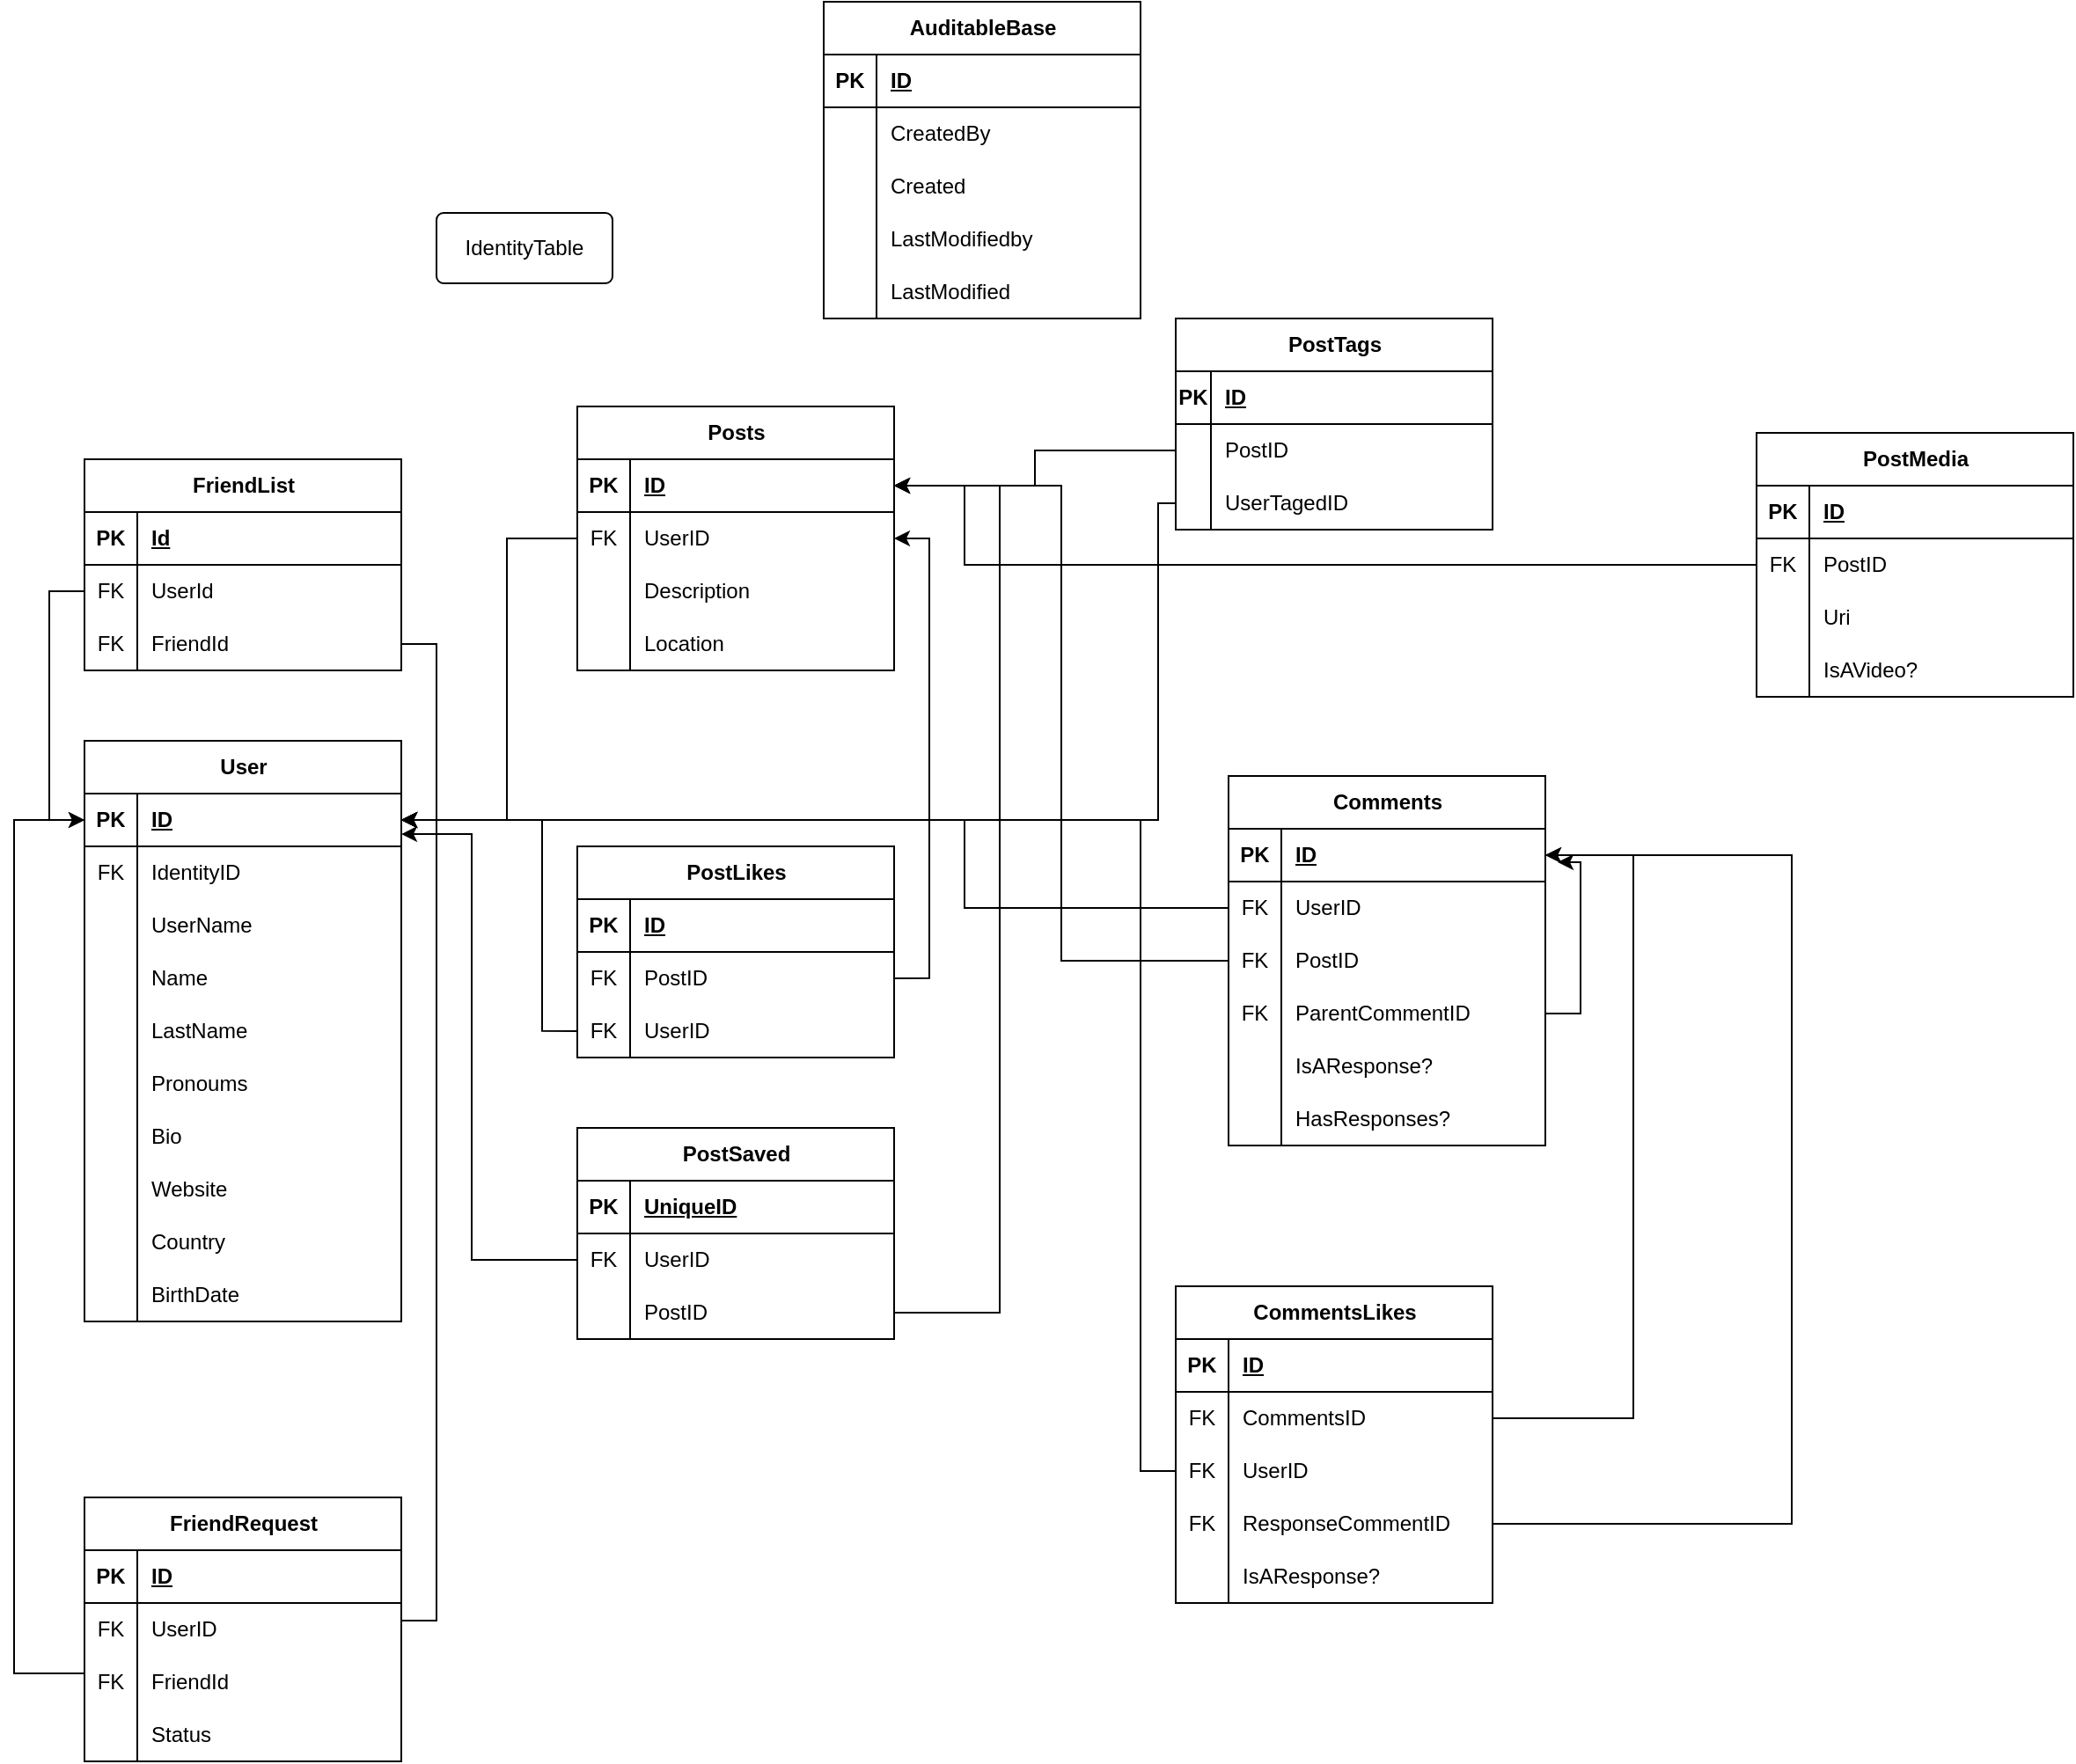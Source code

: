 <mxfile version="24.5.3" type="device">
  <diagram id="C5RBs43oDa-KdzZeNtuy" name="v1.0">
    <mxGraphModel dx="2049" dy="2363" grid="1" gridSize="10" guides="1" tooltips="1" connect="1" arrows="1" fold="1" page="1" pageScale="1" pageWidth="827" pageHeight="1169" math="0" shadow="0">
      <root>
        <mxCell id="WIyWlLk6GJQsqaUBKTNV-0" />
        <mxCell id="WIyWlLk6GJQsqaUBKTNV-1" parent="WIyWlLk6GJQsqaUBKTNV-0" />
        <mxCell id="9K_WA7Zl5QlyWbrJrm9v-0" value="IdentityTable" style="rounded=1;arcSize=10;whiteSpace=wrap;html=1;align=center;" parent="WIyWlLk6GJQsqaUBKTNV-1" vertex="1">
          <mxGeometry x="250" y="40" width="100" height="40" as="geometry" />
        </mxCell>
        <mxCell id="9K_WA7Zl5QlyWbrJrm9v-2" value="User" style="shape=table;startSize=30;container=1;collapsible=1;childLayout=tableLayout;fixedRows=1;rowLines=0;fontStyle=1;align=center;resizeLast=1;html=1;" parent="WIyWlLk6GJQsqaUBKTNV-1" vertex="1">
          <mxGeometry x="50" y="340" width="180" height="330" as="geometry" />
        </mxCell>
        <mxCell id="9K_WA7Zl5QlyWbrJrm9v-3" value="" style="shape=tableRow;horizontal=0;startSize=0;swimlaneHead=0;swimlaneBody=0;fillColor=none;collapsible=0;dropTarget=0;points=[[0,0.5],[1,0.5]];portConstraint=eastwest;top=0;left=0;right=0;bottom=1;" parent="9K_WA7Zl5QlyWbrJrm9v-2" vertex="1">
          <mxGeometry y="30" width="180" height="30" as="geometry" />
        </mxCell>
        <mxCell id="9K_WA7Zl5QlyWbrJrm9v-4" value="PK" style="shape=partialRectangle;connectable=0;fillColor=none;top=0;left=0;bottom=0;right=0;fontStyle=1;overflow=hidden;whiteSpace=wrap;html=1;" parent="9K_WA7Zl5QlyWbrJrm9v-3" vertex="1">
          <mxGeometry width="30" height="30" as="geometry">
            <mxRectangle width="30" height="30" as="alternateBounds" />
          </mxGeometry>
        </mxCell>
        <mxCell id="9K_WA7Zl5QlyWbrJrm9v-5" value="ID" style="shape=partialRectangle;connectable=0;fillColor=none;top=0;left=0;bottom=0;right=0;align=left;spacingLeft=6;fontStyle=5;overflow=hidden;whiteSpace=wrap;html=1;" parent="9K_WA7Zl5QlyWbrJrm9v-3" vertex="1">
          <mxGeometry x="30" width="150" height="30" as="geometry">
            <mxRectangle width="150" height="30" as="alternateBounds" />
          </mxGeometry>
        </mxCell>
        <mxCell id="9K_WA7Zl5QlyWbrJrm9v-31" value="" style="shape=tableRow;horizontal=0;startSize=0;swimlaneHead=0;swimlaneBody=0;fillColor=none;collapsible=0;dropTarget=0;points=[[0,0.5],[1,0.5]];portConstraint=eastwest;top=0;left=0;right=0;bottom=0;" parent="9K_WA7Zl5QlyWbrJrm9v-2" vertex="1">
          <mxGeometry y="60" width="180" height="30" as="geometry" />
        </mxCell>
        <mxCell id="9K_WA7Zl5QlyWbrJrm9v-32" value="FK" style="shape=partialRectangle;connectable=0;fillColor=none;top=0;left=0;bottom=0;right=0;editable=1;overflow=hidden;whiteSpace=wrap;html=1;" parent="9K_WA7Zl5QlyWbrJrm9v-31" vertex="1">
          <mxGeometry width="30" height="30" as="geometry">
            <mxRectangle width="30" height="30" as="alternateBounds" />
          </mxGeometry>
        </mxCell>
        <mxCell id="9K_WA7Zl5QlyWbrJrm9v-33" value="IdentityID" style="shape=partialRectangle;connectable=0;fillColor=none;top=0;left=0;bottom=0;right=0;align=left;spacingLeft=6;overflow=hidden;whiteSpace=wrap;html=1;" parent="9K_WA7Zl5QlyWbrJrm9v-31" vertex="1">
          <mxGeometry x="30" width="150" height="30" as="geometry">
            <mxRectangle width="150" height="30" as="alternateBounds" />
          </mxGeometry>
        </mxCell>
        <mxCell id="9K_WA7Zl5QlyWbrJrm9v-12" value="" style="shape=tableRow;horizontal=0;startSize=0;swimlaneHead=0;swimlaneBody=0;fillColor=none;collapsible=0;dropTarget=0;points=[[0,0.5],[1,0.5]];portConstraint=eastwest;top=0;left=0;right=0;bottom=0;" parent="9K_WA7Zl5QlyWbrJrm9v-2" vertex="1">
          <mxGeometry y="90" width="180" height="30" as="geometry" />
        </mxCell>
        <mxCell id="9K_WA7Zl5QlyWbrJrm9v-13" value="" style="shape=partialRectangle;connectable=0;fillColor=none;top=0;left=0;bottom=0;right=0;editable=1;overflow=hidden;whiteSpace=wrap;html=1;" parent="9K_WA7Zl5QlyWbrJrm9v-12" vertex="1">
          <mxGeometry width="30" height="30" as="geometry">
            <mxRectangle width="30" height="30" as="alternateBounds" />
          </mxGeometry>
        </mxCell>
        <mxCell id="9K_WA7Zl5QlyWbrJrm9v-14" value="UserName" style="shape=partialRectangle;connectable=0;fillColor=none;top=0;left=0;bottom=0;right=0;align=left;spacingLeft=6;overflow=hidden;whiteSpace=wrap;html=1;" parent="9K_WA7Zl5QlyWbrJrm9v-12" vertex="1">
          <mxGeometry x="30" width="150" height="30" as="geometry">
            <mxRectangle width="150" height="30" as="alternateBounds" />
          </mxGeometry>
        </mxCell>
        <mxCell id="9K_WA7Zl5QlyWbrJrm9v-6" value="" style="shape=tableRow;horizontal=0;startSize=0;swimlaneHead=0;swimlaneBody=0;fillColor=none;collapsible=0;dropTarget=0;points=[[0,0.5],[1,0.5]];portConstraint=eastwest;top=0;left=0;right=0;bottom=0;" parent="9K_WA7Zl5QlyWbrJrm9v-2" vertex="1">
          <mxGeometry y="120" width="180" height="30" as="geometry" />
        </mxCell>
        <mxCell id="9K_WA7Zl5QlyWbrJrm9v-7" value="" style="shape=partialRectangle;connectable=0;fillColor=none;top=0;left=0;bottom=0;right=0;editable=1;overflow=hidden;whiteSpace=wrap;html=1;" parent="9K_WA7Zl5QlyWbrJrm9v-6" vertex="1">
          <mxGeometry width="30" height="30" as="geometry">
            <mxRectangle width="30" height="30" as="alternateBounds" />
          </mxGeometry>
        </mxCell>
        <mxCell id="9K_WA7Zl5QlyWbrJrm9v-8" value="Name" style="shape=partialRectangle;connectable=0;fillColor=none;top=0;left=0;bottom=0;right=0;align=left;spacingLeft=6;overflow=hidden;whiteSpace=wrap;html=1;" parent="9K_WA7Zl5QlyWbrJrm9v-6" vertex="1">
          <mxGeometry x="30" width="150" height="30" as="geometry">
            <mxRectangle width="150" height="30" as="alternateBounds" />
          </mxGeometry>
        </mxCell>
        <mxCell id="9K_WA7Zl5QlyWbrJrm9v-9" value="" style="shape=tableRow;horizontal=0;startSize=0;swimlaneHead=0;swimlaneBody=0;fillColor=none;collapsible=0;dropTarget=0;points=[[0,0.5],[1,0.5]];portConstraint=eastwest;top=0;left=0;right=0;bottom=0;" parent="9K_WA7Zl5QlyWbrJrm9v-2" vertex="1">
          <mxGeometry y="150" width="180" height="30" as="geometry" />
        </mxCell>
        <mxCell id="9K_WA7Zl5QlyWbrJrm9v-10" value="" style="shape=partialRectangle;connectable=0;fillColor=none;top=0;left=0;bottom=0;right=0;editable=1;overflow=hidden;whiteSpace=wrap;html=1;" parent="9K_WA7Zl5QlyWbrJrm9v-9" vertex="1">
          <mxGeometry width="30" height="30" as="geometry">
            <mxRectangle width="30" height="30" as="alternateBounds" />
          </mxGeometry>
        </mxCell>
        <mxCell id="9K_WA7Zl5QlyWbrJrm9v-11" value="LastName" style="shape=partialRectangle;connectable=0;fillColor=none;top=0;left=0;bottom=0;right=0;align=left;spacingLeft=6;overflow=hidden;whiteSpace=wrap;html=1;" parent="9K_WA7Zl5QlyWbrJrm9v-9" vertex="1">
          <mxGeometry x="30" width="150" height="30" as="geometry">
            <mxRectangle width="150" height="30" as="alternateBounds" />
          </mxGeometry>
        </mxCell>
        <mxCell id="9K_WA7Zl5QlyWbrJrm9v-25" value="" style="shape=tableRow;horizontal=0;startSize=0;swimlaneHead=0;swimlaneBody=0;fillColor=none;collapsible=0;dropTarget=0;points=[[0,0.5],[1,0.5]];portConstraint=eastwest;top=0;left=0;right=0;bottom=0;" parent="9K_WA7Zl5QlyWbrJrm9v-2" vertex="1">
          <mxGeometry y="180" width="180" height="30" as="geometry" />
        </mxCell>
        <mxCell id="9K_WA7Zl5QlyWbrJrm9v-26" value="" style="shape=partialRectangle;connectable=0;fillColor=none;top=0;left=0;bottom=0;right=0;editable=1;overflow=hidden;whiteSpace=wrap;html=1;" parent="9K_WA7Zl5QlyWbrJrm9v-25" vertex="1">
          <mxGeometry width="30" height="30" as="geometry">
            <mxRectangle width="30" height="30" as="alternateBounds" />
          </mxGeometry>
        </mxCell>
        <mxCell id="9K_WA7Zl5QlyWbrJrm9v-27" value="Pronoums" style="shape=partialRectangle;connectable=0;fillColor=none;top=0;left=0;bottom=0;right=0;align=left;spacingLeft=6;overflow=hidden;whiteSpace=wrap;html=1;" parent="9K_WA7Zl5QlyWbrJrm9v-25" vertex="1">
          <mxGeometry x="30" width="150" height="30" as="geometry">
            <mxRectangle width="150" height="30" as="alternateBounds" />
          </mxGeometry>
        </mxCell>
        <mxCell id="9K_WA7Zl5QlyWbrJrm9v-19" value="" style="shape=tableRow;horizontal=0;startSize=0;swimlaneHead=0;swimlaneBody=0;fillColor=none;collapsible=0;dropTarget=0;points=[[0,0.5],[1,0.5]];portConstraint=eastwest;top=0;left=0;right=0;bottom=0;" parent="9K_WA7Zl5QlyWbrJrm9v-2" vertex="1">
          <mxGeometry y="210" width="180" height="30" as="geometry" />
        </mxCell>
        <mxCell id="9K_WA7Zl5QlyWbrJrm9v-20" value="" style="shape=partialRectangle;connectable=0;fillColor=none;top=0;left=0;bottom=0;right=0;editable=1;overflow=hidden;whiteSpace=wrap;html=1;" parent="9K_WA7Zl5QlyWbrJrm9v-19" vertex="1">
          <mxGeometry width="30" height="30" as="geometry">
            <mxRectangle width="30" height="30" as="alternateBounds" />
          </mxGeometry>
        </mxCell>
        <mxCell id="9K_WA7Zl5QlyWbrJrm9v-21" value="Bio" style="shape=partialRectangle;connectable=0;fillColor=none;top=0;left=0;bottom=0;right=0;align=left;spacingLeft=6;overflow=hidden;whiteSpace=wrap;html=1;" parent="9K_WA7Zl5QlyWbrJrm9v-19" vertex="1">
          <mxGeometry x="30" width="150" height="30" as="geometry">
            <mxRectangle width="150" height="30" as="alternateBounds" />
          </mxGeometry>
        </mxCell>
        <mxCell id="9K_WA7Zl5QlyWbrJrm9v-22" value="" style="shape=tableRow;horizontal=0;startSize=0;swimlaneHead=0;swimlaneBody=0;fillColor=none;collapsible=0;dropTarget=0;points=[[0,0.5],[1,0.5]];portConstraint=eastwest;top=0;left=0;right=0;bottom=0;" parent="9K_WA7Zl5QlyWbrJrm9v-2" vertex="1">
          <mxGeometry y="240" width="180" height="30" as="geometry" />
        </mxCell>
        <mxCell id="9K_WA7Zl5QlyWbrJrm9v-23" value="" style="shape=partialRectangle;connectable=0;fillColor=none;top=0;left=0;bottom=0;right=0;editable=1;overflow=hidden;whiteSpace=wrap;html=1;" parent="9K_WA7Zl5QlyWbrJrm9v-22" vertex="1">
          <mxGeometry width="30" height="30" as="geometry">
            <mxRectangle width="30" height="30" as="alternateBounds" />
          </mxGeometry>
        </mxCell>
        <mxCell id="9K_WA7Zl5QlyWbrJrm9v-24" value="Website" style="shape=partialRectangle;connectable=0;fillColor=none;top=0;left=0;bottom=0;right=0;align=left;spacingLeft=6;overflow=hidden;whiteSpace=wrap;html=1;" parent="9K_WA7Zl5QlyWbrJrm9v-22" vertex="1">
          <mxGeometry x="30" width="150" height="30" as="geometry">
            <mxRectangle width="150" height="30" as="alternateBounds" />
          </mxGeometry>
        </mxCell>
        <mxCell id="9K_WA7Zl5QlyWbrJrm9v-28" value="" style="shape=tableRow;horizontal=0;startSize=0;swimlaneHead=0;swimlaneBody=0;fillColor=none;collapsible=0;dropTarget=0;points=[[0,0.5],[1,0.5]];portConstraint=eastwest;top=0;left=0;right=0;bottom=0;" parent="9K_WA7Zl5QlyWbrJrm9v-2" vertex="1">
          <mxGeometry y="270" width="180" height="30" as="geometry" />
        </mxCell>
        <mxCell id="9K_WA7Zl5QlyWbrJrm9v-29" value="" style="shape=partialRectangle;connectable=0;fillColor=none;top=0;left=0;bottom=0;right=0;editable=1;overflow=hidden;whiteSpace=wrap;html=1;" parent="9K_WA7Zl5QlyWbrJrm9v-28" vertex="1">
          <mxGeometry width="30" height="30" as="geometry">
            <mxRectangle width="30" height="30" as="alternateBounds" />
          </mxGeometry>
        </mxCell>
        <mxCell id="9K_WA7Zl5QlyWbrJrm9v-30" value="Country" style="shape=partialRectangle;connectable=0;fillColor=none;top=0;left=0;bottom=0;right=0;align=left;spacingLeft=6;overflow=hidden;whiteSpace=wrap;html=1;" parent="9K_WA7Zl5QlyWbrJrm9v-28" vertex="1">
          <mxGeometry x="30" width="150" height="30" as="geometry">
            <mxRectangle width="150" height="30" as="alternateBounds" />
          </mxGeometry>
        </mxCell>
        <mxCell id="9K_WA7Zl5QlyWbrJrm9v-183" value="" style="shape=tableRow;horizontal=0;startSize=0;swimlaneHead=0;swimlaneBody=0;fillColor=none;collapsible=0;dropTarget=0;points=[[0,0.5],[1,0.5]];portConstraint=eastwest;top=0;left=0;right=0;bottom=0;" parent="9K_WA7Zl5QlyWbrJrm9v-2" vertex="1">
          <mxGeometry y="300" width="180" height="30" as="geometry" />
        </mxCell>
        <mxCell id="9K_WA7Zl5QlyWbrJrm9v-184" value="" style="shape=partialRectangle;connectable=0;fillColor=none;top=0;left=0;bottom=0;right=0;editable=1;overflow=hidden;whiteSpace=wrap;html=1;" parent="9K_WA7Zl5QlyWbrJrm9v-183" vertex="1">
          <mxGeometry width="30" height="30" as="geometry">
            <mxRectangle width="30" height="30" as="alternateBounds" />
          </mxGeometry>
        </mxCell>
        <mxCell id="9K_WA7Zl5QlyWbrJrm9v-185" value="BirthDate" style="shape=partialRectangle;connectable=0;fillColor=none;top=0;left=0;bottom=0;right=0;align=left;spacingLeft=6;overflow=hidden;whiteSpace=wrap;html=1;" parent="9K_WA7Zl5QlyWbrJrm9v-183" vertex="1">
          <mxGeometry x="30" width="150" height="30" as="geometry">
            <mxRectangle width="150" height="30" as="alternateBounds" />
          </mxGeometry>
        </mxCell>
        <mxCell id="9K_WA7Zl5QlyWbrJrm9v-16" value="" style="shape=tableRow;horizontal=0;startSize=0;swimlaneHead=0;swimlaneBody=0;fillColor=none;collapsible=0;dropTarget=0;points=[[0,0.5],[1,0.5]];portConstraint=eastwest;top=0;left=0;right=0;bottom=0;" parent="WIyWlLk6GJQsqaUBKTNV-1" vertex="1">
          <mxGeometry x="310" y="540" width="180" height="30" as="geometry" />
        </mxCell>
        <mxCell id="9K_WA7Zl5QlyWbrJrm9v-17" value="" style="shape=partialRectangle;connectable=0;fillColor=none;top=0;left=0;bottom=0;right=0;editable=1;overflow=hidden;whiteSpace=wrap;html=1;" parent="9K_WA7Zl5QlyWbrJrm9v-16" vertex="1">
          <mxGeometry width="30" height="30" as="geometry">
            <mxRectangle width="30" height="30" as="alternateBounds" />
          </mxGeometry>
        </mxCell>
        <mxCell id="9K_WA7Zl5QlyWbrJrm9v-34" value="FriendList" style="shape=table;startSize=30;container=1;collapsible=1;childLayout=tableLayout;fixedRows=1;rowLines=0;fontStyle=1;align=center;resizeLast=1;html=1;" parent="WIyWlLk6GJQsqaUBKTNV-1" vertex="1">
          <mxGeometry x="50" y="180" width="180" height="120" as="geometry" />
        </mxCell>
        <mxCell id="9K_WA7Zl5QlyWbrJrm9v-35" value="" style="shape=tableRow;horizontal=0;startSize=0;swimlaneHead=0;swimlaneBody=0;fillColor=none;collapsible=0;dropTarget=0;points=[[0,0.5],[1,0.5]];portConstraint=eastwest;top=0;left=0;right=0;bottom=1;" parent="9K_WA7Zl5QlyWbrJrm9v-34" vertex="1">
          <mxGeometry y="30" width="180" height="30" as="geometry" />
        </mxCell>
        <mxCell id="9K_WA7Zl5QlyWbrJrm9v-36" value="PK" style="shape=partialRectangle;connectable=0;fillColor=none;top=0;left=0;bottom=0;right=0;fontStyle=1;overflow=hidden;whiteSpace=wrap;html=1;" parent="9K_WA7Zl5QlyWbrJrm9v-35" vertex="1">
          <mxGeometry width="30" height="30" as="geometry">
            <mxRectangle width="30" height="30" as="alternateBounds" />
          </mxGeometry>
        </mxCell>
        <mxCell id="9K_WA7Zl5QlyWbrJrm9v-37" value="Id" style="shape=partialRectangle;connectable=0;fillColor=none;top=0;left=0;bottom=0;right=0;align=left;spacingLeft=6;fontStyle=5;overflow=hidden;whiteSpace=wrap;html=1;" parent="9K_WA7Zl5QlyWbrJrm9v-35" vertex="1">
          <mxGeometry x="30" width="150" height="30" as="geometry">
            <mxRectangle width="150" height="30" as="alternateBounds" />
          </mxGeometry>
        </mxCell>
        <mxCell id="9K_WA7Zl5QlyWbrJrm9v-38" value="" style="shape=tableRow;horizontal=0;startSize=0;swimlaneHead=0;swimlaneBody=0;fillColor=none;collapsible=0;dropTarget=0;points=[[0,0.5],[1,0.5]];portConstraint=eastwest;top=0;left=0;right=0;bottom=0;" parent="9K_WA7Zl5QlyWbrJrm9v-34" vertex="1">
          <mxGeometry y="60" width="180" height="30" as="geometry" />
        </mxCell>
        <mxCell id="9K_WA7Zl5QlyWbrJrm9v-39" value="FK" style="shape=partialRectangle;connectable=0;fillColor=none;top=0;left=0;bottom=0;right=0;editable=1;overflow=hidden;whiteSpace=wrap;html=1;" parent="9K_WA7Zl5QlyWbrJrm9v-38" vertex="1">
          <mxGeometry width="30" height="30" as="geometry">
            <mxRectangle width="30" height="30" as="alternateBounds" />
          </mxGeometry>
        </mxCell>
        <mxCell id="9K_WA7Zl5QlyWbrJrm9v-40" value="UserId" style="shape=partialRectangle;connectable=0;fillColor=none;top=0;left=0;bottom=0;right=0;align=left;spacingLeft=6;overflow=hidden;whiteSpace=wrap;html=1;" parent="9K_WA7Zl5QlyWbrJrm9v-38" vertex="1">
          <mxGeometry x="30" width="150" height="30" as="geometry">
            <mxRectangle width="150" height="30" as="alternateBounds" />
          </mxGeometry>
        </mxCell>
        <mxCell id="9K_WA7Zl5QlyWbrJrm9v-41" value="" style="shape=tableRow;horizontal=0;startSize=0;swimlaneHead=0;swimlaneBody=0;fillColor=none;collapsible=0;dropTarget=0;points=[[0,0.5],[1,0.5]];portConstraint=eastwest;top=0;left=0;right=0;bottom=0;" parent="9K_WA7Zl5QlyWbrJrm9v-34" vertex="1">
          <mxGeometry y="90" width="180" height="30" as="geometry" />
        </mxCell>
        <mxCell id="9K_WA7Zl5QlyWbrJrm9v-42" value="FK" style="shape=partialRectangle;connectable=0;fillColor=none;top=0;left=0;bottom=0;right=0;editable=1;overflow=hidden;whiteSpace=wrap;html=1;" parent="9K_WA7Zl5QlyWbrJrm9v-41" vertex="1">
          <mxGeometry width="30" height="30" as="geometry">
            <mxRectangle width="30" height="30" as="alternateBounds" />
          </mxGeometry>
        </mxCell>
        <mxCell id="9K_WA7Zl5QlyWbrJrm9v-43" value="FriendId" style="shape=partialRectangle;connectable=0;fillColor=none;top=0;left=0;bottom=0;right=0;align=left;spacingLeft=6;overflow=hidden;whiteSpace=wrap;html=1;" parent="9K_WA7Zl5QlyWbrJrm9v-41" vertex="1">
          <mxGeometry x="30" width="150" height="30" as="geometry">
            <mxRectangle width="150" height="30" as="alternateBounds" />
          </mxGeometry>
        </mxCell>
        <mxCell id="9K_WA7Zl5QlyWbrJrm9v-50" style="edgeStyle=orthogonalEdgeStyle;rounded=0;orthogonalLoop=1;jettySize=auto;html=1;exitX=1;exitY=0.5;exitDx=0;exitDy=0;entryX=1;entryY=0.5;entryDx=0;entryDy=0;" parent="WIyWlLk6GJQsqaUBKTNV-1" source="9K_WA7Zl5QlyWbrJrm9v-41" target="9K_WA7Zl5QlyWbrJrm9v-3" edge="1">
          <mxGeometry relative="1" as="geometry" />
        </mxCell>
        <mxCell id="9K_WA7Zl5QlyWbrJrm9v-52" style="edgeStyle=orthogonalEdgeStyle;rounded=0;orthogonalLoop=1;jettySize=auto;html=1;entryX=0;entryY=0.5;entryDx=0;entryDy=0;" parent="WIyWlLk6GJQsqaUBKTNV-1" source="9K_WA7Zl5QlyWbrJrm9v-38" target="9K_WA7Zl5QlyWbrJrm9v-3" edge="1">
          <mxGeometry relative="1" as="geometry" />
        </mxCell>
        <mxCell id="9K_WA7Zl5QlyWbrJrm9v-53" value="FriendRequest" style="shape=table;startSize=30;container=1;collapsible=1;childLayout=tableLayout;fixedRows=1;rowLines=0;fontStyle=1;align=center;resizeLast=1;html=1;" parent="WIyWlLk6GJQsqaUBKTNV-1" vertex="1">
          <mxGeometry x="50" y="770" width="180" height="150" as="geometry" />
        </mxCell>
        <mxCell id="9K_WA7Zl5QlyWbrJrm9v-54" value="" style="shape=tableRow;horizontal=0;startSize=0;swimlaneHead=0;swimlaneBody=0;fillColor=none;collapsible=0;dropTarget=0;points=[[0,0.5],[1,0.5]];portConstraint=eastwest;top=0;left=0;right=0;bottom=1;" parent="9K_WA7Zl5QlyWbrJrm9v-53" vertex="1">
          <mxGeometry y="30" width="180" height="30" as="geometry" />
        </mxCell>
        <mxCell id="9K_WA7Zl5QlyWbrJrm9v-55" value="PK" style="shape=partialRectangle;connectable=0;fillColor=none;top=0;left=0;bottom=0;right=0;fontStyle=1;overflow=hidden;whiteSpace=wrap;html=1;" parent="9K_WA7Zl5QlyWbrJrm9v-54" vertex="1">
          <mxGeometry width="30" height="30" as="geometry">
            <mxRectangle width="30" height="30" as="alternateBounds" />
          </mxGeometry>
        </mxCell>
        <mxCell id="9K_WA7Zl5QlyWbrJrm9v-56" value="ID" style="shape=partialRectangle;connectable=0;fillColor=none;top=0;left=0;bottom=0;right=0;align=left;spacingLeft=6;fontStyle=5;overflow=hidden;whiteSpace=wrap;html=1;" parent="9K_WA7Zl5QlyWbrJrm9v-54" vertex="1">
          <mxGeometry x="30" width="150" height="30" as="geometry">
            <mxRectangle width="150" height="30" as="alternateBounds" />
          </mxGeometry>
        </mxCell>
        <mxCell id="9K_WA7Zl5QlyWbrJrm9v-57" value="" style="shape=tableRow;horizontal=0;startSize=0;swimlaneHead=0;swimlaneBody=0;fillColor=none;collapsible=0;dropTarget=0;points=[[0,0.5],[1,0.5]];portConstraint=eastwest;top=0;left=0;right=0;bottom=0;" parent="9K_WA7Zl5QlyWbrJrm9v-53" vertex="1">
          <mxGeometry y="60" width="180" height="30" as="geometry" />
        </mxCell>
        <mxCell id="9K_WA7Zl5QlyWbrJrm9v-58" value="FK" style="shape=partialRectangle;connectable=0;fillColor=none;top=0;left=0;bottom=0;right=0;editable=1;overflow=hidden;whiteSpace=wrap;html=1;" parent="9K_WA7Zl5QlyWbrJrm9v-57" vertex="1">
          <mxGeometry width="30" height="30" as="geometry">
            <mxRectangle width="30" height="30" as="alternateBounds" />
          </mxGeometry>
        </mxCell>
        <mxCell id="9K_WA7Zl5QlyWbrJrm9v-59" value="UserID" style="shape=partialRectangle;connectable=0;fillColor=none;top=0;left=0;bottom=0;right=0;align=left;spacingLeft=6;overflow=hidden;whiteSpace=wrap;html=1;" parent="9K_WA7Zl5QlyWbrJrm9v-57" vertex="1">
          <mxGeometry x="30" width="150" height="30" as="geometry">
            <mxRectangle width="150" height="30" as="alternateBounds" />
          </mxGeometry>
        </mxCell>
        <mxCell id="9K_WA7Zl5QlyWbrJrm9v-60" value="" style="shape=tableRow;horizontal=0;startSize=0;swimlaneHead=0;swimlaneBody=0;fillColor=none;collapsible=0;dropTarget=0;points=[[0,0.5],[1,0.5]];portConstraint=eastwest;top=0;left=0;right=0;bottom=0;" parent="9K_WA7Zl5QlyWbrJrm9v-53" vertex="1">
          <mxGeometry y="90" width="180" height="30" as="geometry" />
        </mxCell>
        <mxCell id="9K_WA7Zl5QlyWbrJrm9v-61" value="FK" style="shape=partialRectangle;connectable=0;fillColor=none;top=0;left=0;bottom=0;right=0;editable=1;overflow=hidden;whiteSpace=wrap;html=1;" parent="9K_WA7Zl5QlyWbrJrm9v-60" vertex="1">
          <mxGeometry width="30" height="30" as="geometry">
            <mxRectangle width="30" height="30" as="alternateBounds" />
          </mxGeometry>
        </mxCell>
        <mxCell id="9K_WA7Zl5QlyWbrJrm9v-62" value="FriendId" style="shape=partialRectangle;connectable=0;fillColor=none;top=0;left=0;bottom=0;right=0;align=left;spacingLeft=6;overflow=hidden;whiteSpace=wrap;html=1;" parent="9K_WA7Zl5QlyWbrJrm9v-60" vertex="1">
          <mxGeometry x="30" width="150" height="30" as="geometry">
            <mxRectangle width="150" height="30" as="alternateBounds" />
          </mxGeometry>
        </mxCell>
        <mxCell id="-9W35Dl2DofriP5LX0i0-7" value="" style="shape=tableRow;horizontal=0;startSize=0;swimlaneHead=0;swimlaneBody=0;fillColor=none;collapsible=0;dropTarget=0;points=[[0,0.5],[1,0.5]];portConstraint=eastwest;top=0;left=0;right=0;bottom=0;" vertex="1" parent="9K_WA7Zl5QlyWbrJrm9v-53">
          <mxGeometry y="120" width="180" height="30" as="geometry" />
        </mxCell>
        <mxCell id="-9W35Dl2DofriP5LX0i0-8" value="" style="shape=partialRectangle;connectable=0;fillColor=none;top=0;left=0;bottom=0;right=0;editable=1;overflow=hidden;whiteSpace=wrap;html=1;" vertex="1" parent="-9W35Dl2DofriP5LX0i0-7">
          <mxGeometry width="30" height="30" as="geometry">
            <mxRectangle width="30" height="30" as="alternateBounds" />
          </mxGeometry>
        </mxCell>
        <mxCell id="-9W35Dl2DofriP5LX0i0-9" value="Status" style="shape=partialRectangle;connectable=0;fillColor=none;top=0;left=0;bottom=0;right=0;align=left;spacingLeft=6;overflow=hidden;whiteSpace=wrap;html=1;" vertex="1" parent="-9W35Dl2DofriP5LX0i0-7">
          <mxGeometry x="30" width="150" height="30" as="geometry">
            <mxRectangle width="150" height="30" as="alternateBounds" />
          </mxGeometry>
        </mxCell>
        <mxCell id="9K_WA7Zl5QlyWbrJrm9v-67" style="edgeStyle=orthogonalEdgeStyle;rounded=0;orthogonalLoop=1;jettySize=auto;html=1;entryX=0;entryY=0.5;entryDx=0;entryDy=0;" parent="WIyWlLk6GJQsqaUBKTNV-1" source="9K_WA7Zl5QlyWbrJrm9v-57" target="9K_WA7Zl5QlyWbrJrm9v-3" edge="1">
          <mxGeometry relative="1" as="geometry">
            <Array as="points">
              <mxPoint x="50" y="870" />
              <mxPoint x="10" y="870" />
              <mxPoint x="10" y="385" />
            </Array>
          </mxGeometry>
        </mxCell>
        <mxCell id="9K_WA7Zl5QlyWbrJrm9v-69" style="edgeStyle=orthogonalEdgeStyle;rounded=0;orthogonalLoop=1;jettySize=auto;html=1;entryX=1;entryY=0.5;entryDx=0;entryDy=0;" parent="WIyWlLk6GJQsqaUBKTNV-1" source="9K_WA7Zl5QlyWbrJrm9v-60" target="9K_WA7Zl5QlyWbrJrm9v-3" edge="1">
          <mxGeometry relative="1" as="geometry">
            <Array as="points">
              <mxPoint x="230" y="840" />
              <mxPoint x="250" y="840" />
              <mxPoint x="250" y="385" />
            </Array>
          </mxGeometry>
        </mxCell>
        <mxCell id="9K_WA7Zl5QlyWbrJrm9v-70" value="Posts" style="shape=table;startSize=30;container=1;collapsible=1;childLayout=tableLayout;fixedRows=1;rowLines=0;fontStyle=1;align=center;resizeLast=1;html=1;" parent="WIyWlLk6GJQsqaUBKTNV-1" vertex="1">
          <mxGeometry x="330" y="150" width="180" height="150" as="geometry" />
        </mxCell>
        <mxCell id="9K_WA7Zl5QlyWbrJrm9v-71" value="" style="shape=tableRow;horizontal=0;startSize=0;swimlaneHead=0;swimlaneBody=0;fillColor=none;collapsible=0;dropTarget=0;points=[[0,0.5],[1,0.5]];portConstraint=eastwest;top=0;left=0;right=0;bottom=1;" parent="9K_WA7Zl5QlyWbrJrm9v-70" vertex="1">
          <mxGeometry y="30" width="180" height="30" as="geometry" />
        </mxCell>
        <mxCell id="9K_WA7Zl5QlyWbrJrm9v-72" value="PK" style="shape=partialRectangle;connectable=0;fillColor=none;top=0;left=0;bottom=0;right=0;fontStyle=1;overflow=hidden;whiteSpace=wrap;html=1;" parent="9K_WA7Zl5QlyWbrJrm9v-71" vertex="1">
          <mxGeometry width="30" height="30" as="geometry">
            <mxRectangle width="30" height="30" as="alternateBounds" />
          </mxGeometry>
        </mxCell>
        <mxCell id="9K_WA7Zl5QlyWbrJrm9v-73" value="ID" style="shape=partialRectangle;connectable=0;fillColor=none;top=0;left=0;bottom=0;right=0;align=left;spacingLeft=6;fontStyle=5;overflow=hidden;whiteSpace=wrap;html=1;" parent="9K_WA7Zl5QlyWbrJrm9v-71" vertex="1">
          <mxGeometry x="30" width="150" height="30" as="geometry">
            <mxRectangle width="150" height="30" as="alternateBounds" />
          </mxGeometry>
        </mxCell>
        <mxCell id="9K_WA7Zl5QlyWbrJrm9v-74" value="" style="shape=tableRow;horizontal=0;startSize=0;swimlaneHead=0;swimlaneBody=0;fillColor=none;collapsible=0;dropTarget=0;points=[[0,0.5],[1,0.5]];portConstraint=eastwest;top=0;left=0;right=0;bottom=0;" parent="9K_WA7Zl5QlyWbrJrm9v-70" vertex="1">
          <mxGeometry y="60" width="180" height="30" as="geometry" />
        </mxCell>
        <mxCell id="9K_WA7Zl5QlyWbrJrm9v-75" value="FK" style="shape=partialRectangle;connectable=0;fillColor=none;top=0;left=0;bottom=0;right=0;editable=1;overflow=hidden;whiteSpace=wrap;html=1;" parent="9K_WA7Zl5QlyWbrJrm9v-74" vertex="1">
          <mxGeometry width="30" height="30" as="geometry">
            <mxRectangle width="30" height="30" as="alternateBounds" />
          </mxGeometry>
        </mxCell>
        <mxCell id="9K_WA7Zl5QlyWbrJrm9v-76" value="UserID" style="shape=partialRectangle;connectable=0;fillColor=none;top=0;left=0;bottom=0;right=0;align=left;spacingLeft=6;overflow=hidden;whiteSpace=wrap;html=1;" parent="9K_WA7Zl5QlyWbrJrm9v-74" vertex="1">
          <mxGeometry x="30" width="150" height="30" as="geometry">
            <mxRectangle width="150" height="30" as="alternateBounds" />
          </mxGeometry>
        </mxCell>
        <mxCell id="9K_WA7Zl5QlyWbrJrm9v-77" value="" style="shape=tableRow;horizontal=0;startSize=0;swimlaneHead=0;swimlaneBody=0;fillColor=none;collapsible=0;dropTarget=0;points=[[0,0.5],[1,0.5]];portConstraint=eastwest;top=0;left=0;right=0;bottom=0;" parent="9K_WA7Zl5QlyWbrJrm9v-70" vertex="1">
          <mxGeometry y="90" width="180" height="30" as="geometry" />
        </mxCell>
        <mxCell id="9K_WA7Zl5QlyWbrJrm9v-78" value="" style="shape=partialRectangle;connectable=0;fillColor=none;top=0;left=0;bottom=0;right=0;editable=1;overflow=hidden;whiteSpace=wrap;html=1;" parent="9K_WA7Zl5QlyWbrJrm9v-77" vertex="1">
          <mxGeometry width="30" height="30" as="geometry">
            <mxRectangle width="30" height="30" as="alternateBounds" />
          </mxGeometry>
        </mxCell>
        <mxCell id="9K_WA7Zl5QlyWbrJrm9v-79" value="Description" style="shape=partialRectangle;connectable=0;fillColor=none;top=0;left=0;bottom=0;right=0;align=left;spacingLeft=6;overflow=hidden;whiteSpace=wrap;html=1;" parent="9K_WA7Zl5QlyWbrJrm9v-77" vertex="1">
          <mxGeometry x="30" width="150" height="30" as="geometry">
            <mxRectangle width="150" height="30" as="alternateBounds" />
          </mxGeometry>
        </mxCell>
        <mxCell id="9K_WA7Zl5QlyWbrJrm9v-80" value="" style="shape=tableRow;horizontal=0;startSize=0;swimlaneHead=0;swimlaneBody=0;fillColor=none;collapsible=0;dropTarget=0;points=[[0,0.5],[1,0.5]];portConstraint=eastwest;top=0;left=0;right=0;bottom=0;" parent="9K_WA7Zl5QlyWbrJrm9v-70" vertex="1">
          <mxGeometry y="120" width="180" height="30" as="geometry" />
        </mxCell>
        <mxCell id="9K_WA7Zl5QlyWbrJrm9v-81" value="" style="shape=partialRectangle;connectable=0;fillColor=none;top=0;left=0;bottom=0;right=0;editable=1;overflow=hidden;whiteSpace=wrap;html=1;" parent="9K_WA7Zl5QlyWbrJrm9v-80" vertex="1">
          <mxGeometry width="30" height="30" as="geometry">
            <mxRectangle width="30" height="30" as="alternateBounds" />
          </mxGeometry>
        </mxCell>
        <mxCell id="9K_WA7Zl5QlyWbrJrm9v-82" value="Location" style="shape=partialRectangle;connectable=0;fillColor=none;top=0;left=0;bottom=0;right=0;align=left;spacingLeft=6;overflow=hidden;whiteSpace=wrap;html=1;" parent="9K_WA7Zl5QlyWbrJrm9v-80" vertex="1">
          <mxGeometry x="30" width="150" height="30" as="geometry">
            <mxRectangle width="150" height="30" as="alternateBounds" />
          </mxGeometry>
        </mxCell>
        <mxCell id="9K_WA7Zl5QlyWbrJrm9v-89" style="edgeStyle=orthogonalEdgeStyle;rounded=0;orthogonalLoop=1;jettySize=auto;html=1;entryX=1;entryY=0.5;entryDx=0;entryDy=0;" parent="WIyWlLk6GJQsqaUBKTNV-1" source="9K_WA7Zl5QlyWbrJrm9v-74" target="9K_WA7Zl5QlyWbrJrm9v-3" edge="1">
          <mxGeometry relative="1" as="geometry">
            <Array as="points">
              <mxPoint x="290" y="225" />
              <mxPoint x="290" y="385" />
            </Array>
          </mxGeometry>
        </mxCell>
        <mxCell id="9K_WA7Zl5QlyWbrJrm9v-117" style="edgeStyle=orthogonalEdgeStyle;rounded=0;orthogonalLoop=1;jettySize=auto;html=1;entryX=1;entryY=0.5;entryDx=0;entryDy=0;" parent="WIyWlLk6GJQsqaUBKTNV-1" target="9K_WA7Zl5QlyWbrJrm9v-74" edge="1">
          <mxGeometry relative="1" as="geometry">
            <mxPoint x="510" y="474.941" as="sourcePoint" />
            <Array as="points">
              <mxPoint x="530" y="475.0" />
              <mxPoint x="530" y="225" />
            </Array>
          </mxGeometry>
        </mxCell>
        <mxCell id="9K_WA7Zl5QlyWbrJrm9v-118" style="edgeStyle=orthogonalEdgeStyle;rounded=0;orthogonalLoop=1;jettySize=auto;html=1;entryX=1;entryY=0.5;entryDx=0;entryDy=0;" parent="WIyWlLk6GJQsqaUBKTNV-1" target="9K_WA7Zl5QlyWbrJrm9v-3" edge="1">
          <mxGeometry relative="1" as="geometry">
            <mxPoint x="330" y="504.941" as="sourcePoint" />
            <Array as="points">
              <mxPoint x="310" y="505" />
              <mxPoint x="310" y="385" />
            </Array>
          </mxGeometry>
        </mxCell>
        <mxCell id="9K_WA7Zl5QlyWbrJrm9v-120" value="PostSaved" style="shape=table;startSize=30;container=1;collapsible=1;childLayout=tableLayout;fixedRows=1;rowLines=0;fontStyle=1;align=center;resizeLast=1;html=1;" parent="WIyWlLk6GJQsqaUBKTNV-1" vertex="1">
          <mxGeometry x="330" y="560" width="180" height="120" as="geometry" />
        </mxCell>
        <mxCell id="9K_WA7Zl5QlyWbrJrm9v-121" value="" style="shape=tableRow;horizontal=0;startSize=0;swimlaneHead=0;swimlaneBody=0;fillColor=none;collapsible=0;dropTarget=0;points=[[0,0.5],[1,0.5]];portConstraint=eastwest;top=0;left=0;right=0;bottom=1;" parent="9K_WA7Zl5QlyWbrJrm9v-120" vertex="1">
          <mxGeometry y="30" width="180" height="30" as="geometry" />
        </mxCell>
        <mxCell id="9K_WA7Zl5QlyWbrJrm9v-122" value="PK" style="shape=partialRectangle;connectable=0;fillColor=none;top=0;left=0;bottom=0;right=0;fontStyle=1;overflow=hidden;whiteSpace=wrap;html=1;" parent="9K_WA7Zl5QlyWbrJrm9v-121" vertex="1">
          <mxGeometry width="30" height="30" as="geometry">
            <mxRectangle width="30" height="30" as="alternateBounds" />
          </mxGeometry>
        </mxCell>
        <mxCell id="9K_WA7Zl5QlyWbrJrm9v-123" value="UniqueID" style="shape=partialRectangle;connectable=0;fillColor=none;top=0;left=0;bottom=0;right=0;align=left;spacingLeft=6;fontStyle=5;overflow=hidden;whiteSpace=wrap;html=1;" parent="9K_WA7Zl5QlyWbrJrm9v-121" vertex="1">
          <mxGeometry x="30" width="150" height="30" as="geometry">
            <mxRectangle width="150" height="30" as="alternateBounds" />
          </mxGeometry>
        </mxCell>
        <mxCell id="9K_WA7Zl5QlyWbrJrm9v-124" value="" style="shape=tableRow;horizontal=0;startSize=0;swimlaneHead=0;swimlaneBody=0;fillColor=none;collapsible=0;dropTarget=0;points=[[0,0.5],[1,0.5]];portConstraint=eastwest;top=0;left=0;right=0;bottom=0;" parent="9K_WA7Zl5QlyWbrJrm9v-120" vertex="1">
          <mxGeometry y="60" width="180" height="30" as="geometry" />
        </mxCell>
        <mxCell id="9K_WA7Zl5QlyWbrJrm9v-125" value="FK" style="shape=partialRectangle;connectable=0;fillColor=none;top=0;left=0;bottom=0;right=0;editable=1;overflow=hidden;whiteSpace=wrap;html=1;" parent="9K_WA7Zl5QlyWbrJrm9v-124" vertex="1">
          <mxGeometry width="30" height="30" as="geometry">
            <mxRectangle width="30" height="30" as="alternateBounds" />
          </mxGeometry>
        </mxCell>
        <mxCell id="9K_WA7Zl5QlyWbrJrm9v-126" value="UserID" style="shape=partialRectangle;connectable=0;fillColor=none;top=0;left=0;bottom=0;right=0;align=left;spacingLeft=6;overflow=hidden;whiteSpace=wrap;html=1;" parent="9K_WA7Zl5QlyWbrJrm9v-124" vertex="1">
          <mxGeometry x="30" width="150" height="30" as="geometry">
            <mxRectangle width="150" height="30" as="alternateBounds" />
          </mxGeometry>
        </mxCell>
        <mxCell id="9K_WA7Zl5QlyWbrJrm9v-127" value="" style="shape=tableRow;horizontal=0;startSize=0;swimlaneHead=0;swimlaneBody=0;fillColor=none;collapsible=0;dropTarget=0;points=[[0,0.5],[1,0.5]];portConstraint=eastwest;top=0;left=0;right=0;bottom=0;" parent="9K_WA7Zl5QlyWbrJrm9v-120" vertex="1">
          <mxGeometry y="90" width="180" height="30" as="geometry" />
        </mxCell>
        <mxCell id="9K_WA7Zl5QlyWbrJrm9v-128" value="" style="shape=partialRectangle;connectable=0;fillColor=none;top=0;left=0;bottom=0;right=0;editable=1;overflow=hidden;whiteSpace=wrap;html=1;" parent="9K_WA7Zl5QlyWbrJrm9v-127" vertex="1">
          <mxGeometry width="30" height="30" as="geometry">
            <mxRectangle width="30" height="30" as="alternateBounds" />
          </mxGeometry>
        </mxCell>
        <mxCell id="9K_WA7Zl5QlyWbrJrm9v-129" value="PostID" style="shape=partialRectangle;connectable=0;fillColor=none;top=0;left=0;bottom=0;right=0;align=left;spacingLeft=6;overflow=hidden;whiteSpace=wrap;html=1;" parent="9K_WA7Zl5QlyWbrJrm9v-127" vertex="1">
          <mxGeometry x="30" width="150" height="30" as="geometry">
            <mxRectangle width="150" height="30" as="alternateBounds" />
          </mxGeometry>
        </mxCell>
        <mxCell id="9K_WA7Zl5QlyWbrJrm9v-133" style="edgeStyle=orthogonalEdgeStyle;rounded=0;orthogonalLoop=1;jettySize=auto;html=1;entryX=1;entryY=0.767;entryDx=0;entryDy=0;entryPerimeter=0;" parent="WIyWlLk6GJQsqaUBKTNV-1" source="9K_WA7Zl5QlyWbrJrm9v-124" target="9K_WA7Zl5QlyWbrJrm9v-3" edge="1">
          <mxGeometry relative="1" as="geometry">
            <Array as="points">
              <mxPoint x="270" y="635" />
              <mxPoint x="270" y="393" />
            </Array>
          </mxGeometry>
        </mxCell>
        <mxCell id="9K_WA7Zl5QlyWbrJrm9v-134" style="edgeStyle=orthogonalEdgeStyle;rounded=0;orthogonalLoop=1;jettySize=auto;html=1;entryX=1;entryY=0.5;entryDx=0;entryDy=0;" parent="WIyWlLk6GJQsqaUBKTNV-1" source="9K_WA7Zl5QlyWbrJrm9v-127" target="9K_WA7Zl5QlyWbrJrm9v-71" edge="1">
          <mxGeometry relative="1" as="geometry">
            <Array as="points">
              <mxPoint x="570" y="665" />
              <mxPoint x="570" y="195" />
            </Array>
          </mxGeometry>
        </mxCell>
        <mxCell id="9K_WA7Zl5QlyWbrJrm9v-139" value="Comments" style="shape=table;startSize=30;container=1;collapsible=1;childLayout=tableLayout;fixedRows=1;rowLines=0;fontStyle=1;align=center;resizeLast=1;html=1;" parent="WIyWlLk6GJQsqaUBKTNV-1" vertex="1">
          <mxGeometry x="700" y="360" width="180" height="210" as="geometry" />
        </mxCell>
        <mxCell id="9K_WA7Zl5QlyWbrJrm9v-140" value="" style="shape=tableRow;horizontal=0;startSize=0;swimlaneHead=0;swimlaneBody=0;fillColor=none;collapsible=0;dropTarget=0;points=[[0,0.5],[1,0.5]];portConstraint=eastwest;top=0;left=0;right=0;bottom=1;" parent="9K_WA7Zl5QlyWbrJrm9v-139" vertex="1">
          <mxGeometry y="30" width="180" height="30" as="geometry" />
        </mxCell>
        <mxCell id="9K_WA7Zl5QlyWbrJrm9v-141" value="PK" style="shape=partialRectangle;connectable=0;fillColor=none;top=0;left=0;bottom=0;right=0;fontStyle=1;overflow=hidden;whiteSpace=wrap;html=1;" parent="9K_WA7Zl5QlyWbrJrm9v-140" vertex="1">
          <mxGeometry width="30" height="30" as="geometry">
            <mxRectangle width="30" height="30" as="alternateBounds" />
          </mxGeometry>
        </mxCell>
        <mxCell id="9K_WA7Zl5QlyWbrJrm9v-142" value="ID" style="shape=partialRectangle;connectable=0;fillColor=none;top=0;left=0;bottom=0;right=0;align=left;spacingLeft=6;fontStyle=5;overflow=hidden;whiteSpace=wrap;html=1;" parent="9K_WA7Zl5QlyWbrJrm9v-140" vertex="1">
          <mxGeometry x="30" width="150" height="30" as="geometry">
            <mxRectangle width="150" height="30" as="alternateBounds" />
          </mxGeometry>
        </mxCell>
        <mxCell id="9K_WA7Zl5QlyWbrJrm9v-149" value="" style="shape=tableRow;horizontal=0;startSize=0;swimlaneHead=0;swimlaneBody=0;fillColor=none;collapsible=0;dropTarget=0;points=[[0,0.5],[1,0.5]];portConstraint=eastwest;top=0;left=0;right=0;bottom=0;" parent="9K_WA7Zl5QlyWbrJrm9v-139" vertex="1">
          <mxGeometry y="60" width="180" height="30" as="geometry" />
        </mxCell>
        <mxCell id="9K_WA7Zl5QlyWbrJrm9v-150" value="FK" style="shape=partialRectangle;connectable=0;fillColor=none;top=0;left=0;bottom=0;right=0;editable=1;overflow=hidden;whiteSpace=wrap;html=1;" parent="9K_WA7Zl5QlyWbrJrm9v-149" vertex="1">
          <mxGeometry width="30" height="30" as="geometry">
            <mxRectangle width="30" height="30" as="alternateBounds" />
          </mxGeometry>
        </mxCell>
        <mxCell id="9K_WA7Zl5QlyWbrJrm9v-151" value="UserID" style="shape=partialRectangle;connectable=0;fillColor=none;top=0;left=0;bottom=0;right=0;align=left;spacingLeft=6;overflow=hidden;whiteSpace=wrap;html=1;" parent="9K_WA7Zl5QlyWbrJrm9v-149" vertex="1">
          <mxGeometry x="30" width="150" height="30" as="geometry">
            <mxRectangle width="150" height="30" as="alternateBounds" />
          </mxGeometry>
        </mxCell>
        <mxCell id="9K_WA7Zl5QlyWbrJrm9v-143" value="" style="shape=tableRow;horizontal=0;startSize=0;swimlaneHead=0;swimlaneBody=0;fillColor=none;collapsible=0;dropTarget=0;points=[[0,0.5],[1,0.5]];portConstraint=eastwest;top=0;left=0;right=0;bottom=0;" parent="9K_WA7Zl5QlyWbrJrm9v-139" vertex="1">
          <mxGeometry y="90" width="180" height="30" as="geometry" />
        </mxCell>
        <mxCell id="9K_WA7Zl5QlyWbrJrm9v-144" value="FK" style="shape=partialRectangle;connectable=0;fillColor=none;top=0;left=0;bottom=0;right=0;editable=1;overflow=hidden;whiteSpace=wrap;html=1;" parent="9K_WA7Zl5QlyWbrJrm9v-143" vertex="1">
          <mxGeometry width="30" height="30" as="geometry">
            <mxRectangle width="30" height="30" as="alternateBounds" />
          </mxGeometry>
        </mxCell>
        <mxCell id="9K_WA7Zl5QlyWbrJrm9v-145" value="PostID" style="shape=partialRectangle;connectable=0;fillColor=none;top=0;left=0;bottom=0;right=0;align=left;spacingLeft=6;overflow=hidden;whiteSpace=wrap;html=1;" parent="9K_WA7Zl5QlyWbrJrm9v-143" vertex="1">
          <mxGeometry x="30" width="150" height="30" as="geometry">
            <mxRectangle width="150" height="30" as="alternateBounds" />
          </mxGeometry>
        </mxCell>
        <mxCell id="9K_WA7Zl5QlyWbrJrm9v-146" value="" style="shape=tableRow;horizontal=0;startSize=0;swimlaneHead=0;swimlaneBody=0;fillColor=none;collapsible=0;dropTarget=0;points=[[0,0.5],[1,0.5]];portConstraint=eastwest;top=0;left=0;right=0;bottom=0;" parent="9K_WA7Zl5QlyWbrJrm9v-139" vertex="1">
          <mxGeometry y="120" width="180" height="30" as="geometry" />
        </mxCell>
        <mxCell id="9K_WA7Zl5QlyWbrJrm9v-147" value="FK" style="shape=partialRectangle;connectable=0;fillColor=none;top=0;left=0;bottom=0;right=0;editable=1;overflow=hidden;whiteSpace=wrap;html=1;" parent="9K_WA7Zl5QlyWbrJrm9v-146" vertex="1">
          <mxGeometry width="30" height="30" as="geometry">
            <mxRectangle width="30" height="30" as="alternateBounds" />
          </mxGeometry>
        </mxCell>
        <mxCell id="9K_WA7Zl5QlyWbrJrm9v-148" value="ParentCommentID" style="shape=partialRectangle;connectable=0;fillColor=none;top=0;left=0;bottom=0;right=0;align=left;spacingLeft=6;overflow=hidden;whiteSpace=wrap;html=1;" parent="9K_WA7Zl5QlyWbrJrm9v-146" vertex="1">
          <mxGeometry x="30" width="150" height="30" as="geometry">
            <mxRectangle width="150" height="30" as="alternateBounds" />
          </mxGeometry>
        </mxCell>
        <mxCell id="9K_WA7Zl5QlyWbrJrm9v-152" value="" style="shape=tableRow;horizontal=0;startSize=0;swimlaneHead=0;swimlaneBody=0;fillColor=none;collapsible=0;dropTarget=0;points=[[0,0.5],[1,0.5]];portConstraint=eastwest;top=0;left=0;right=0;bottom=0;" parent="9K_WA7Zl5QlyWbrJrm9v-139" vertex="1">
          <mxGeometry y="150" width="180" height="30" as="geometry" />
        </mxCell>
        <mxCell id="9K_WA7Zl5QlyWbrJrm9v-153" value="" style="shape=partialRectangle;connectable=0;fillColor=none;top=0;left=0;bottom=0;right=0;editable=1;overflow=hidden;whiteSpace=wrap;html=1;" parent="9K_WA7Zl5QlyWbrJrm9v-152" vertex="1">
          <mxGeometry width="30" height="30" as="geometry">
            <mxRectangle width="30" height="30" as="alternateBounds" />
          </mxGeometry>
        </mxCell>
        <mxCell id="9K_WA7Zl5QlyWbrJrm9v-154" value="IsAResponse?" style="shape=partialRectangle;connectable=0;fillColor=none;top=0;left=0;bottom=0;right=0;align=left;spacingLeft=6;overflow=hidden;whiteSpace=wrap;html=1;" parent="9K_WA7Zl5QlyWbrJrm9v-152" vertex="1">
          <mxGeometry x="30" width="150" height="30" as="geometry">
            <mxRectangle width="150" height="30" as="alternateBounds" />
          </mxGeometry>
        </mxCell>
        <mxCell id="9K_WA7Zl5QlyWbrJrm9v-158" style="edgeStyle=orthogonalEdgeStyle;rounded=0;orthogonalLoop=1;jettySize=auto;html=1;entryX=1.039;entryY=0.633;entryDx=0;entryDy=0;entryPerimeter=0;" parent="9K_WA7Zl5QlyWbrJrm9v-139" source="9K_WA7Zl5QlyWbrJrm9v-146" target="9K_WA7Zl5QlyWbrJrm9v-140" edge="1">
          <mxGeometry relative="1" as="geometry">
            <Array as="points">
              <mxPoint x="200" y="135" />
              <mxPoint x="200" y="49" />
            </Array>
          </mxGeometry>
        </mxCell>
        <mxCell id="-9W35Dl2DofriP5LX0i0-41" value="" style="shape=tableRow;horizontal=0;startSize=0;swimlaneHead=0;swimlaneBody=0;fillColor=none;collapsible=0;dropTarget=0;points=[[0,0.5],[1,0.5]];portConstraint=eastwest;top=0;left=0;right=0;bottom=0;" vertex="1" parent="9K_WA7Zl5QlyWbrJrm9v-139">
          <mxGeometry y="180" width="180" height="30" as="geometry" />
        </mxCell>
        <mxCell id="-9W35Dl2DofriP5LX0i0-42" value="" style="shape=partialRectangle;connectable=0;fillColor=none;top=0;left=0;bottom=0;right=0;editable=1;overflow=hidden;whiteSpace=wrap;html=1;" vertex="1" parent="-9W35Dl2DofriP5LX0i0-41">
          <mxGeometry width="30" height="30" as="geometry">
            <mxRectangle width="30" height="30" as="alternateBounds" />
          </mxGeometry>
        </mxCell>
        <mxCell id="-9W35Dl2DofriP5LX0i0-43" value="HasResponses?" style="shape=partialRectangle;connectable=0;fillColor=none;top=0;left=0;bottom=0;right=0;align=left;spacingLeft=6;overflow=hidden;whiteSpace=wrap;html=1;" vertex="1" parent="-9W35Dl2DofriP5LX0i0-41">
          <mxGeometry x="30" width="150" height="30" as="geometry">
            <mxRectangle width="150" height="30" as="alternateBounds" />
          </mxGeometry>
        </mxCell>
        <mxCell id="9K_WA7Zl5QlyWbrJrm9v-156" style="edgeStyle=orthogonalEdgeStyle;rounded=0;orthogonalLoop=1;jettySize=auto;html=1;entryX=1;entryY=0.5;entryDx=0;entryDy=0;" parent="WIyWlLk6GJQsqaUBKTNV-1" source="9K_WA7Zl5QlyWbrJrm9v-143" target="9K_WA7Zl5QlyWbrJrm9v-71" edge="1">
          <mxGeometry relative="1" as="geometry" />
        </mxCell>
        <mxCell id="9K_WA7Zl5QlyWbrJrm9v-157" style="edgeStyle=orthogonalEdgeStyle;rounded=0;orthogonalLoop=1;jettySize=auto;html=1;" parent="WIyWlLk6GJQsqaUBKTNV-1" source="9K_WA7Zl5QlyWbrJrm9v-149" target="9K_WA7Zl5QlyWbrJrm9v-3" edge="1">
          <mxGeometry relative="1" as="geometry">
            <Array as="points">
              <mxPoint x="550" y="435" />
              <mxPoint x="550" y="385" />
            </Array>
          </mxGeometry>
        </mxCell>
        <mxCell id="9K_WA7Zl5QlyWbrJrm9v-159" value="PostLikes" style="shape=table;startSize=30;container=1;collapsible=1;childLayout=tableLayout;fixedRows=1;rowLines=0;fontStyle=1;align=center;resizeLast=1;html=1;" parent="WIyWlLk6GJQsqaUBKTNV-1" vertex="1">
          <mxGeometry x="330" y="400" width="180" height="120" as="geometry" />
        </mxCell>
        <mxCell id="9K_WA7Zl5QlyWbrJrm9v-160" value="" style="shape=tableRow;horizontal=0;startSize=0;swimlaneHead=0;swimlaneBody=0;fillColor=none;collapsible=0;dropTarget=0;points=[[0,0.5],[1,0.5]];portConstraint=eastwest;top=0;left=0;right=0;bottom=1;" parent="9K_WA7Zl5QlyWbrJrm9v-159" vertex="1">
          <mxGeometry y="30" width="180" height="30" as="geometry" />
        </mxCell>
        <mxCell id="9K_WA7Zl5QlyWbrJrm9v-161" value="PK" style="shape=partialRectangle;connectable=0;fillColor=none;top=0;left=0;bottom=0;right=0;fontStyle=1;overflow=hidden;whiteSpace=wrap;html=1;" parent="9K_WA7Zl5QlyWbrJrm9v-160" vertex="1">
          <mxGeometry width="30" height="30" as="geometry">
            <mxRectangle width="30" height="30" as="alternateBounds" />
          </mxGeometry>
        </mxCell>
        <mxCell id="9K_WA7Zl5QlyWbrJrm9v-162" value="ID" style="shape=partialRectangle;connectable=0;fillColor=none;top=0;left=0;bottom=0;right=0;align=left;spacingLeft=6;fontStyle=5;overflow=hidden;whiteSpace=wrap;html=1;" parent="9K_WA7Zl5QlyWbrJrm9v-160" vertex="1">
          <mxGeometry x="30" width="150" height="30" as="geometry">
            <mxRectangle width="150" height="30" as="alternateBounds" />
          </mxGeometry>
        </mxCell>
        <mxCell id="9K_WA7Zl5QlyWbrJrm9v-163" value="" style="shape=tableRow;horizontal=0;startSize=0;swimlaneHead=0;swimlaneBody=0;fillColor=none;collapsible=0;dropTarget=0;points=[[0,0.5],[1,0.5]];portConstraint=eastwest;top=0;left=0;right=0;bottom=0;" parent="9K_WA7Zl5QlyWbrJrm9v-159" vertex="1">
          <mxGeometry y="60" width="180" height="30" as="geometry" />
        </mxCell>
        <mxCell id="9K_WA7Zl5QlyWbrJrm9v-164" value="FK" style="shape=partialRectangle;connectable=0;fillColor=none;top=0;left=0;bottom=0;right=0;editable=1;overflow=hidden;whiteSpace=wrap;html=1;" parent="9K_WA7Zl5QlyWbrJrm9v-163" vertex="1">
          <mxGeometry width="30" height="30" as="geometry">
            <mxRectangle width="30" height="30" as="alternateBounds" />
          </mxGeometry>
        </mxCell>
        <mxCell id="9K_WA7Zl5QlyWbrJrm9v-165" value="PostID" style="shape=partialRectangle;connectable=0;fillColor=none;top=0;left=0;bottom=0;right=0;align=left;spacingLeft=6;overflow=hidden;whiteSpace=wrap;html=1;" parent="9K_WA7Zl5QlyWbrJrm9v-163" vertex="1">
          <mxGeometry x="30" width="150" height="30" as="geometry">
            <mxRectangle width="150" height="30" as="alternateBounds" />
          </mxGeometry>
        </mxCell>
        <mxCell id="9K_WA7Zl5QlyWbrJrm9v-166" value="" style="shape=tableRow;horizontal=0;startSize=0;swimlaneHead=0;swimlaneBody=0;fillColor=none;collapsible=0;dropTarget=0;points=[[0,0.5],[1,0.5]];portConstraint=eastwest;top=0;left=0;right=0;bottom=0;" parent="9K_WA7Zl5QlyWbrJrm9v-159" vertex="1">
          <mxGeometry y="90" width="180" height="30" as="geometry" />
        </mxCell>
        <mxCell id="9K_WA7Zl5QlyWbrJrm9v-167" value="FK" style="shape=partialRectangle;connectable=0;fillColor=none;top=0;left=0;bottom=0;right=0;editable=1;overflow=hidden;whiteSpace=wrap;html=1;" parent="9K_WA7Zl5QlyWbrJrm9v-166" vertex="1">
          <mxGeometry width="30" height="30" as="geometry">
            <mxRectangle width="30" height="30" as="alternateBounds" />
          </mxGeometry>
        </mxCell>
        <mxCell id="9K_WA7Zl5QlyWbrJrm9v-168" value="UserID" style="shape=partialRectangle;connectable=0;fillColor=none;top=0;left=0;bottom=0;right=0;align=left;spacingLeft=6;overflow=hidden;whiteSpace=wrap;html=1;" parent="9K_WA7Zl5QlyWbrJrm9v-166" vertex="1">
          <mxGeometry x="30" width="150" height="30" as="geometry">
            <mxRectangle width="150" height="30" as="alternateBounds" />
          </mxGeometry>
        </mxCell>
        <mxCell id="9K_WA7Zl5QlyWbrJrm9v-169" value="CommentsLikes" style="shape=table;startSize=30;container=1;collapsible=1;childLayout=tableLayout;fixedRows=1;rowLines=0;fontStyle=1;align=center;resizeLast=1;html=1;" parent="WIyWlLk6GJQsqaUBKTNV-1" vertex="1">
          <mxGeometry x="670" y="650" width="180" height="180" as="geometry" />
        </mxCell>
        <mxCell id="9K_WA7Zl5QlyWbrJrm9v-170" value="" style="shape=tableRow;horizontal=0;startSize=0;swimlaneHead=0;swimlaneBody=0;fillColor=none;collapsible=0;dropTarget=0;points=[[0,0.5],[1,0.5]];portConstraint=eastwest;top=0;left=0;right=0;bottom=1;" parent="9K_WA7Zl5QlyWbrJrm9v-169" vertex="1">
          <mxGeometry y="30" width="180" height="30" as="geometry" />
        </mxCell>
        <mxCell id="9K_WA7Zl5QlyWbrJrm9v-171" value="PK" style="shape=partialRectangle;connectable=0;fillColor=none;top=0;left=0;bottom=0;right=0;fontStyle=1;overflow=hidden;whiteSpace=wrap;html=1;" parent="9K_WA7Zl5QlyWbrJrm9v-170" vertex="1">
          <mxGeometry width="30" height="30" as="geometry">
            <mxRectangle width="30" height="30" as="alternateBounds" />
          </mxGeometry>
        </mxCell>
        <mxCell id="9K_WA7Zl5QlyWbrJrm9v-172" value="ID" style="shape=partialRectangle;connectable=0;fillColor=none;top=0;left=0;bottom=0;right=0;align=left;spacingLeft=6;fontStyle=5;overflow=hidden;whiteSpace=wrap;html=1;" parent="9K_WA7Zl5QlyWbrJrm9v-170" vertex="1">
          <mxGeometry x="30" width="150" height="30" as="geometry">
            <mxRectangle width="150" height="30" as="alternateBounds" />
          </mxGeometry>
        </mxCell>
        <mxCell id="9K_WA7Zl5QlyWbrJrm9v-173" value="" style="shape=tableRow;horizontal=0;startSize=0;swimlaneHead=0;swimlaneBody=0;fillColor=none;collapsible=0;dropTarget=0;points=[[0,0.5],[1,0.5]];portConstraint=eastwest;top=0;left=0;right=0;bottom=0;" parent="9K_WA7Zl5QlyWbrJrm9v-169" vertex="1">
          <mxGeometry y="60" width="180" height="30" as="geometry" />
        </mxCell>
        <mxCell id="9K_WA7Zl5QlyWbrJrm9v-174" value="FK" style="shape=partialRectangle;connectable=0;fillColor=none;top=0;left=0;bottom=0;right=0;editable=1;overflow=hidden;whiteSpace=wrap;html=1;" parent="9K_WA7Zl5QlyWbrJrm9v-173" vertex="1">
          <mxGeometry width="30" height="30" as="geometry">
            <mxRectangle width="30" height="30" as="alternateBounds" />
          </mxGeometry>
        </mxCell>
        <mxCell id="9K_WA7Zl5QlyWbrJrm9v-175" value="CommentsID" style="shape=partialRectangle;connectable=0;fillColor=none;top=0;left=0;bottom=0;right=0;align=left;spacingLeft=6;overflow=hidden;whiteSpace=wrap;html=1;" parent="9K_WA7Zl5QlyWbrJrm9v-173" vertex="1">
          <mxGeometry x="30" width="150" height="30" as="geometry">
            <mxRectangle width="150" height="30" as="alternateBounds" />
          </mxGeometry>
        </mxCell>
        <mxCell id="9K_WA7Zl5QlyWbrJrm9v-176" value="" style="shape=tableRow;horizontal=0;startSize=0;swimlaneHead=0;swimlaneBody=0;fillColor=none;collapsible=0;dropTarget=0;points=[[0,0.5],[1,0.5]];portConstraint=eastwest;top=0;left=0;right=0;bottom=0;" parent="9K_WA7Zl5QlyWbrJrm9v-169" vertex="1">
          <mxGeometry y="90" width="180" height="30" as="geometry" />
        </mxCell>
        <mxCell id="9K_WA7Zl5QlyWbrJrm9v-177" value="FK" style="shape=partialRectangle;connectable=0;fillColor=none;top=0;left=0;bottom=0;right=0;editable=1;overflow=hidden;whiteSpace=wrap;html=1;" parent="9K_WA7Zl5QlyWbrJrm9v-176" vertex="1">
          <mxGeometry width="30" height="30" as="geometry">
            <mxRectangle width="30" height="30" as="alternateBounds" />
          </mxGeometry>
        </mxCell>
        <mxCell id="9K_WA7Zl5QlyWbrJrm9v-178" value="UserID" style="shape=partialRectangle;connectable=0;fillColor=none;top=0;left=0;bottom=0;right=0;align=left;spacingLeft=6;overflow=hidden;whiteSpace=wrap;html=1;" parent="9K_WA7Zl5QlyWbrJrm9v-176" vertex="1">
          <mxGeometry x="30" width="150" height="30" as="geometry">
            <mxRectangle width="150" height="30" as="alternateBounds" />
          </mxGeometry>
        </mxCell>
        <mxCell id="-9W35Dl2DofriP5LX0i0-0" value="" style="shape=tableRow;horizontal=0;startSize=0;swimlaneHead=0;swimlaneBody=0;fillColor=none;collapsible=0;dropTarget=0;points=[[0,0.5],[1,0.5]];portConstraint=eastwest;top=0;left=0;right=0;bottom=0;" vertex="1" parent="9K_WA7Zl5QlyWbrJrm9v-169">
          <mxGeometry y="120" width="180" height="30" as="geometry" />
        </mxCell>
        <mxCell id="-9W35Dl2DofriP5LX0i0-1" value="FK" style="shape=partialRectangle;connectable=0;fillColor=none;top=0;left=0;bottom=0;right=0;editable=1;overflow=hidden;whiteSpace=wrap;html=1;" vertex="1" parent="-9W35Dl2DofriP5LX0i0-0">
          <mxGeometry width="30" height="30" as="geometry">
            <mxRectangle width="30" height="30" as="alternateBounds" />
          </mxGeometry>
        </mxCell>
        <mxCell id="-9W35Dl2DofriP5LX0i0-2" value="ResponseCommentID" style="shape=partialRectangle;connectable=0;fillColor=none;top=0;left=0;bottom=0;right=0;align=left;spacingLeft=6;overflow=hidden;whiteSpace=wrap;html=1;" vertex="1" parent="-9W35Dl2DofriP5LX0i0-0">
          <mxGeometry x="30" width="150" height="30" as="geometry">
            <mxRectangle width="150" height="30" as="alternateBounds" />
          </mxGeometry>
        </mxCell>
        <mxCell id="-9W35Dl2DofriP5LX0i0-3" value="" style="shape=tableRow;horizontal=0;startSize=0;swimlaneHead=0;swimlaneBody=0;fillColor=none;collapsible=0;dropTarget=0;points=[[0,0.5],[1,0.5]];portConstraint=eastwest;top=0;left=0;right=0;bottom=0;" vertex="1" parent="9K_WA7Zl5QlyWbrJrm9v-169">
          <mxGeometry y="150" width="180" height="30" as="geometry" />
        </mxCell>
        <mxCell id="-9W35Dl2DofriP5LX0i0-4" value="" style="shape=partialRectangle;connectable=0;fillColor=none;top=0;left=0;bottom=0;right=0;editable=1;overflow=hidden;whiteSpace=wrap;html=1;" vertex="1" parent="-9W35Dl2DofriP5LX0i0-3">
          <mxGeometry width="30" height="30" as="geometry">
            <mxRectangle width="30" height="30" as="alternateBounds" />
          </mxGeometry>
        </mxCell>
        <mxCell id="-9W35Dl2DofriP5LX0i0-5" value="IsAResponse?" style="shape=partialRectangle;connectable=0;fillColor=none;top=0;left=0;bottom=0;right=0;align=left;spacingLeft=6;overflow=hidden;whiteSpace=wrap;html=1;" vertex="1" parent="-9W35Dl2DofriP5LX0i0-3">
          <mxGeometry x="30" width="150" height="30" as="geometry">
            <mxRectangle width="150" height="30" as="alternateBounds" />
          </mxGeometry>
        </mxCell>
        <mxCell id="9K_WA7Zl5QlyWbrJrm9v-181" style="edgeStyle=orthogonalEdgeStyle;rounded=0;orthogonalLoop=1;jettySize=auto;html=1;entryX=1;entryY=0.5;entryDx=0;entryDy=0;" parent="WIyWlLk6GJQsqaUBKTNV-1" source="9K_WA7Zl5QlyWbrJrm9v-176" target="9K_WA7Zl5QlyWbrJrm9v-3" edge="1">
          <mxGeometry relative="1" as="geometry">
            <Array as="points">
              <mxPoint x="650" y="755" />
              <mxPoint x="650" y="385" />
            </Array>
          </mxGeometry>
        </mxCell>
        <mxCell id="9K_WA7Zl5QlyWbrJrm9v-182" style="edgeStyle=orthogonalEdgeStyle;rounded=0;orthogonalLoop=1;jettySize=auto;html=1;entryX=1;entryY=0.5;entryDx=0;entryDy=0;" parent="WIyWlLk6GJQsqaUBKTNV-1" source="9K_WA7Zl5QlyWbrJrm9v-173" target="9K_WA7Zl5QlyWbrJrm9v-140" edge="1">
          <mxGeometry relative="1" as="geometry">
            <Array as="points">
              <mxPoint x="930" y="725" />
              <mxPoint x="930" y="405" />
            </Array>
          </mxGeometry>
        </mxCell>
        <mxCell id="-9W35Dl2DofriP5LX0i0-6" style="edgeStyle=orthogonalEdgeStyle;rounded=0;orthogonalLoop=1;jettySize=auto;html=1;entryX=1;entryY=0.5;entryDx=0;entryDy=0;" edge="1" parent="WIyWlLk6GJQsqaUBKTNV-1" source="-9W35Dl2DofriP5LX0i0-0" target="9K_WA7Zl5QlyWbrJrm9v-140">
          <mxGeometry relative="1" as="geometry">
            <Array as="points">
              <mxPoint x="1020" y="785" />
              <mxPoint x="1020" y="405" />
            </Array>
          </mxGeometry>
        </mxCell>
        <mxCell id="-9W35Dl2DofriP5LX0i0-10" value="AuditableBase" style="shape=table;startSize=30;container=1;collapsible=1;childLayout=tableLayout;fixedRows=1;rowLines=0;fontStyle=1;align=center;resizeLast=1;html=1;" vertex="1" parent="WIyWlLk6GJQsqaUBKTNV-1">
          <mxGeometry x="470" y="-80" width="180" height="180" as="geometry" />
        </mxCell>
        <mxCell id="-9W35Dl2DofriP5LX0i0-11" value="" style="shape=tableRow;horizontal=0;startSize=0;swimlaneHead=0;swimlaneBody=0;fillColor=none;collapsible=0;dropTarget=0;points=[[0,0.5],[1,0.5]];portConstraint=eastwest;top=0;left=0;right=0;bottom=1;" vertex="1" parent="-9W35Dl2DofriP5LX0i0-10">
          <mxGeometry y="30" width="180" height="30" as="geometry" />
        </mxCell>
        <mxCell id="-9W35Dl2DofriP5LX0i0-12" value="PK" style="shape=partialRectangle;connectable=0;fillColor=none;top=0;left=0;bottom=0;right=0;fontStyle=1;overflow=hidden;whiteSpace=wrap;html=1;" vertex="1" parent="-9W35Dl2DofriP5LX0i0-11">
          <mxGeometry width="30" height="30" as="geometry">
            <mxRectangle width="30" height="30" as="alternateBounds" />
          </mxGeometry>
        </mxCell>
        <mxCell id="-9W35Dl2DofriP5LX0i0-13" value="ID" style="shape=partialRectangle;connectable=0;fillColor=none;top=0;left=0;bottom=0;right=0;align=left;spacingLeft=6;fontStyle=5;overflow=hidden;whiteSpace=wrap;html=1;" vertex="1" parent="-9W35Dl2DofriP5LX0i0-11">
          <mxGeometry x="30" width="150" height="30" as="geometry">
            <mxRectangle width="150" height="30" as="alternateBounds" />
          </mxGeometry>
        </mxCell>
        <mxCell id="-9W35Dl2DofriP5LX0i0-14" value="" style="shape=tableRow;horizontal=0;startSize=0;swimlaneHead=0;swimlaneBody=0;fillColor=none;collapsible=0;dropTarget=0;points=[[0,0.5],[1,0.5]];portConstraint=eastwest;top=0;left=0;right=0;bottom=0;" vertex="1" parent="-9W35Dl2DofriP5LX0i0-10">
          <mxGeometry y="60" width="180" height="30" as="geometry" />
        </mxCell>
        <mxCell id="-9W35Dl2DofriP5LX0i0-15" value="" style="shape=partialRectangle;connectable=0;fillColor=none;top=0;left=0;bottom=0;right=0;editable=1;overflow=hidden;whiteSpace=wrap;html=1;" vertex="1" parent="-9W35Dl2DofriP5LX0i0-14">
          <mxGeometry width="30" height="30" as="geometry">
            <mxRectangle width="30" height="30" as="alternateBounds" />
          </mxGeometry>
        </mxCell>
        <mxCell id="-9W35Dl2DofriP5LX0i0-16" value="CreatedBy" style="shape=partialRectangle;connectable=0;fillColor=none;top=0;left=0;bottom=0;right=0;align=left;spacingLeft=6;overflow=hidden;whiteSpace=wrap;html=1;" vertex="1" parent="-9W35Dl2DofriP5LX0i0-14">
          <mxGeometry x="30" width="150" height="30" as="geometry">
            <mxRectangle width="150" height="30" as="alternateBounds" />
          </mxGeometry>
        </mxCell>
        <mxCell id="-9W35Dl2DofriP5LX0i0-17" value="" style="shape=tableRow;horizontal=0;startSize=0;swimlaneHead=0;swimlaneBody=0;fillColor=none;collapsible=0;dropTarget=0;points=[[0,0.5],[1,0.5]];portConstraint=eastwest;top=0;left=0;right=0;bottom=0;" vertex="1" parent="-9W35Dl2DofriP5LX0i0-10">
          <mxGeometry y="90" width="180" height="30" as="geometry" />
        </mxCell>
        <mxCell id="-9W35Dl2DofriP5LX0i0-18" value="" style="shape=partialRectangle;connectable=0;fillColor=none;top=0;left=0;bottom=0;right=0;editable=1;overflow=hidden;whiteSpace=wrap;html=1;" vertex="1" parent="-9W35Dl2DofriP5LX0i0-17">
          <mxGeometry width="30" height="30" as="geometry">
            <mxRectangle width="30" height="30" as="alternateBounds" />
          </mxGeometry>
        </mxCell>
        <mxCell id="-9W35Dl2DofriP5LX0i0-19" value="Created" style="shape=partialRectangle;connectable=0;fillColor=none;top=0;left=0;bottom=0;right=0;align=left;spacingLeft=6;overflow=hidden;whiteSpace=wrap;html=1;" vertex="1" parent="-9W35Dl2DofriP5LX0i0-17">
          <mxGeometry x="30" width="150" height="30" as="geometry">
            <mxRectangle width="150" height="30" as="alternateBounds" />
          </mxGeometry>
        </mxCell>
        <mxCell id="-9W35Dl2DofriP5LX0i0-20" value="" style="shape=tableRow;horizontal=0;startSize=0;swimlaneHead=0;swimlaneBody=0;fillColor=none;collapsible=0;dropTarget=0;points=[[0,0.5],[1,0.5]];portConstraint=eastwest;top=0;left=0;right=0;bottom=0;" vertex="1" parent="-9W35Dl2DofriP5LX0i0-10">
          <mxGeometry y="120" width="180" height="30" as="geometry" />
        </mxCell>
        <mxCell id="-9W35Dl2DofriP5LX0i0-21" value="" style="shape=partialRectangle;connectable=0;fillColor=none;top=0;left=0;bottom=0;right=0;editable=1;overflow=hidden;whiteSpace=wrap;html=1;" vertex="1" parent="-9W35Dl2DofriP5LX0i0-20">
          <mxGeometry width="30" height="30" as="geometry">
            <mxRectangle width="30" height="30" as="alternateBounds" />
          </mxGeometry>
        </mxCell>
        <mxCell id="-9W35Dl2DofriP5LX0i0-22" value="LastModifiedby&amp;nbsp;" style="shape=partialRectangle;connectable=0;fillColor=none;top=0;left=0;bottom=0;right=0;align=left;spacingLeft=6;overflow=hidden;whiteSpace=wrap;html=1;" vertex="1" parent="-9W35Dl2DofriP5LX0i0-20">
          <mxGeometry x="30" width="150" height="30" as="geometry">
            <mxRectangle width="150" height="30" as="alternateBounds" />
          </mxGeometry>
        </mxCell>
        <mxCell id="-9W35Dl2DofriP5LX0i0-23" value="" style="shape=tableRow;horizontal=0;startSize=0;swimlaneHead=0;swimlaneBody=0;fillColor=none;collapsible=0;dropTarget=0;points=[[0,0.5],[1,0.5]];portConstraint=eastwest;top=0;left=0;right=0;bottom=0;" vertex="1" parent="-9W35Dl2DofriP5LX0i0-10">
          <mxGeometry y="150" width="180" height="30" as="geometry" />
        </mxCell>
        <mxCell id="-9W35Dl2DofriP5LX0i0-24" value="" style="shape=partialRectangle;connectable=0;fillColor=none;top=0;left=0;bottom=0;right=0;editable=1;overflow=hidden;whiteSpace=wrap;html=1;" vertex="1" parent="-9W35Dl2DofriP5LX0i0-23">
          <mxGeometry width="30" height="30" as="geometry">
            <mxRectangle width="30" height="30" as="alternateBounds" />
          </mxGeometry>
        </mxCell>
        <mxCell id="-9W35Dl2DofriP5LX0i0-25" value="LastModified" style="shape=partialRectangle;connectable=0;fillColor=none;top=0;left=0;bottom=0;right=0;align=left;spacingLeft=6;overflow=hidden;whiteSpace=wrap;html=1;" vertex="1" parent="-9W35Dl2DofriP5LX0i0-23">
          <mxGeometry x="30" width="150" height="30" as="geometry">
            <mxRectangle width="150" height="30" as="alternateBounds" />
          </mxGeometry>
        </mxCell>
        <mxCell id="-9W35Dl2DofriP5LX0i0-26" value="PostTags" style="shape=table;startSize=30;container=1;collapsible=1;childLayout=tableLayout;fixedRows=1;rowLines=0;fontStyle=1;align=center;resizeLast=1;html=1;" vertex="1" parent="WIyWlLk6GJQsqaUBKTNV-1">
          <mxGeometry x="670" y="100" width="180" height="120" as="geometry" />
        </mxCell>
        <mxCell id="-9W35Dl2DofriP5LX0i0-27" value="" style="shape=tableRow;horizontal=0;startSize=0;swimlaneHead=0;swimlaneBody=0;fillColor=none;collapsible=0;dropTarget=0;points=[[0,0.5],[1,0.5]];portConstraint=eastwest;top=0;left=0;right=0;bottom=1;" vertex="1" parent="-9W35Dl2DofriP5LX0i0-26">
          <mxGeometry y="30" width="180" height="30" as="geometry" />
        </mxCell>
        <mxCell id="-9W35Dl2DofriP5LX0i0-28" value="PK" style="shape=partialRectangle;connectable=0;fillColor=none;top=0;left=0;bottom=0;right=0;fontStyle=1;overflow=hidden;whiteSpace=wrap;html=1;" vertex="1" parent="-9W35Dl2DofriP5LX0i0-27">
          <mxGeometry width="20" height="30" as="geometry">
            <mxRectangle width="20" height="30" as="alternateBounds" />
          </mxGeometry>
        </mxCell>
        <mxCell id="-9W35Dl2DofriP5LX0i0-29" value="ID" style="shape=partialRectangle;connectable=0;fillColor=none;top=0;left=0;bottom=0;right=0;align=left;spacingLeft=6;fontStyle=5;overflow=hidden;whiteSpace=wrap;html=1;" vertex="1" parent="-9W35Dl2DofriP5LX0i0-27">
          <mxGeometry x="20" width="160" height="30" as="geometry">
            <mxRectangle width="160" height="30" as="alternateBounds" />
          </mxGeometry>
        </mxCell>
        <mxCell id="-9W35Dl2DofriP5LX0i0-30" value="" style="shape=tableRow;horizontal=0;startSize=0;swimlaneHead=0;swimlaneBody=0;fillColor=none;collapsible=0;dropTarget=0;points=[[0,0.5],[1,0.5]];portConstraint=eastwest;top=0;left=0;right=0;bottom=0;" vertex="1" parent="-9W35Dl2DofriP5LX0i0-26">
          <mxGeometry y="60" width="180" height="30" as="geometry" />
        </mxCell>
        <mxCell id="-9W35Dl2DofriP5LX0i0-31" value="" style="shape=partialRectangle;connectable=0;fillColor=none;top=0;left=0;bottom=0;right=0;editable=1;overflow=hidden;whiteSpace=wrap;html=1;" vertex="1" parent="-9W35Dl2DofriP5LX0i0-30">
          <mxGeometry width="20" height="30" as="geometry">
            <mxRectangle width="20" height="30" as="alternateBounds" />
          </mxGeometry>
        </mxCell>
        <mxCell id="-9W35Dl2DofriP5LX0i0-32" value="PostID" style="shape=partialRectangle;connectable=0;fillColor=none;top=0;left=0;bottom=0;right=0;align=left;spacingLeft=6;overflow=hidden;whiteSpace=wrap;html=1;" vertex="1" parent="-9W35Dl2DofriP5LX0i0-30">
          <mxGeometry x="20" width="160" height="30" as="geometry">
            <mxRectangle width="160" height="30" as="alternateBounds" />
          </mxGeometry>
        </mxCell>
        <mxCell id="-9W35Dl2DofriP5LX0i0-33" value="" style="shape=tableRow;horizontal=0;startSize=0;swimlaneHead=0;swimlaneBody=0;fillColor=none;collapsible=0;dropTarget=0;points=[[0,0.5],[1,0.5]];portConstraint=eastwest;top=0;left=0;right=0;bottom=0;" vertex="1" parent="-9W35Dl2DofriP5LX0i0-26">
          <mxGeometry y="90" width="180" height="30" as="geometry" />
        </mxCell>
        <mxCell id="-9W35Dl2DofriP5LX0i0-34" value="" style="shape=partialRectangle;connectable=0;fillColor=none;top=0;left=0;bottom=0;right=0;editable=1;overflow=hidden;whiteSpace=wrap;html=1;" vertex="1" parent="-9W35Dl2DofriP5LX0i0-33">
          <mxGeometry width="20" height="30" as="geometry">
            <mxRectangle width="20" height="30" as="alternateBounds" />
          </mxGeometry>
        </mxCell>
        <mxCell id="-9W35Dl2DofriP5LX0i0-35" value="UserTagedID" style="shape=partialRectangle;connectable=0;fillColor=none;top=0;left=0;bottom=0;right=0;align=left;spacingLeft=6;overflow=hidden;whiteSpace=wrap;html=1;" vertex="1" parent="-9W35Dl2DofriP5LX0i0-33">
          <mxGeometry x="20" width="160" height="30" as="geometry">
            <mxRectangle width="160" height="30" as="alternateBounds" />
          </mxGeometry>
        </mxCell>
        <mxCell id="-9W35Dl2DofriP5LX0i0-39" style="edgeStyle=orthogonalEdgeStyle;rounded=0;orthogonalLoop=1;jettySize=auto;html=1;entryX=1;entryY=0.5;entryDx=0;entryDy=0;" edge="1" parent="WIyWlLk6GJQsqaUBKTNV-1" source="-9W35Dl2DofriP5LX0i0-30" target="9K_WA7Zl5QlyWbrJrm9v-71">
          <mxGeometry relative="1" as="geometry" />
        </mxCell>
        <mxCell id="-9W35Dl2DofriP5LX0i0-40" style="edgeStyle=orthogonalEdgeStyle;rounded=0;orthogonalLoop=1;jettySize=auto;html=1;entryX=1;entryY=0.5;entryDx=0;entryDy=0;" edge="1" parent="WIyWlLk6GJQsqaUBKTNV-1" source="-9W35Dl2DofriP5LX0i0-33" target="9K_WA7Zl5QlyWbrJrm9v-3">
          <mxGeometry relative="1" as="geometry">
            <Array as="points">
              <mxPoint x="660" y="205" />
              <mxPoint x="660" y="385" />
            </Array>
          </mxGeometry>
        </mxCell>
        <mxCell id="-9W35Dl2DofriP5LX0i0-57" style="edgeStyle=orthogonalEdgeStyle;rounded=0;orthogonalLoop=1;jettySize=auto;html=1;entryX=1;entryY=0.5;entryDx=0;entryDy=0;" edge="1" parent="WIyWlLk6GJQsqaUBKTNV-1" source="-9W35Dl2DofriP5LX0i0-44" target="9K_WA7Zl5QlyWbrJrm9v-71">
          <mxGeometry relative="1" as="geometry">
            <Array as="points">
              <mxPoint x="550" y="240" />
              <mxPoint x="550" y="195" />
            </Array>
          </mxGeometry>
        </mxCell>
        <mxCell id="-9W35Dl2DofriP5LX0i0-44" value="PostMedia" style="shape=table;startSize=30;container=1;collapsible=1;childLayout=tableLayout;fixedRows=1;rowLines=0;fontStyle=1;align=center;resizeLast=1;html=1;" vertex="1" parent="WIyWlLk6GJQsqaUBKTNV-1">
          <mxGeometry x="1000" y="165" width="180" height="150" as="geometry" />
        </mxCell>
        <mxCell id="-9W35Dl2DofriP5LX0i0-45" value="" style="shape=tableRow;horizontal=0;startSize=0;swimlaneHead=0;swimlaneBody=0;fillColor=none;collapsible=0;dropTarget=0;points=[[0,0.5],[1,0.5]];portConstraint=eastwest;top=0;left=0;right=0;bottom=1;" vertex="1" parent="-9W35Dl2DofriP5LX0i0-44">
          <mxGeometry y="30" width="180" height="30" as="geometry" />
        </mxCell>
        <mxCell id="-9W35Dl2DofriP5LX0i0-46" value="PK" style="shape=partialRectangle;connectable=0;fillColor=none;top=0;left=0;bottom=0;right=0;fontStyle=1;overflow=hidden;whiteSpace=wrap;html=1;" vertex="1" parent="-9W35Dl2DofriP5LX0i0-45">
          <mxGeometry width="30" height="30" as="geometry">
            <mxRectangle width="30" height="30" as="alternateBounds" />
          </mxGeometry>
        </mxCell>
        <mxCell id="-9W35Dl2DofriP5LX0i0-47" value="ID" style="shape=partialRectangle;connectable=0;fillColor=none;top=0;left=0;bottom=0;right=0;align=left;spacingLeft=6;fontStyle=5;overflow=hidden;whiteSpace=wrap;html=1;" vertex="1" parent="-9W35Dl2DofriP5LX0i0-45">
          <mxGeometry x="30" width="150" height="30" as="geometry">
            <mxRectangle width="150" height="30" as="alternateBounds" />
          </mxGeometry>
        </mxCell>
        <mxCell id="-9W35Dl2DofriP5LX0i0-48" value="" style="shape=tableRow;horizontal=0;startSize=0;swimlaneHead=0;swimlaneBody=0;fillColor=none;collapsible=0;dropTarget=0;points=[[0,0.5],[1,0.5]];portConstraint=eastwest;top=0;left=0;right=0;bottom=0;" vertex="1" parent="-9W35Dl2DofriP5LX0i0-44">
          <mxGeometry y="60" width="180" height="30" as="geometry" />
        </mxCell>
        <mxCell id="-9W35Dl2DofriP5LX0i0-49" value="FK" style="shape=partialRectangle;connectable=0;fillColor=none;top=0;left=0;bottom=0;right=0;editable=1;overflow=hidden;whiteSpace=wrap;html=1;" vertex="1" parent="-9W35Dl2DofriP5LX0i0-48">
          <mxGeometry width="30" height="30" as="geometry">
            <mxRectangle width="30" height="30" as="alternateBounds" />
          </mxGeometry>
        </mxCell>
        <mxCell id="-9W35Dl2DofriP5LX0i0-50" value="PostID" style="shape=partialRectangle;connectable=0;fillColor=none;top=0;left=0;bottom=0;right=0;align=left;spacingLeft=6;overflow=hidden;whiteSpace=wrap;html=1;" vertex="1" parent="-9W35Dl2DofriP5LX0i0-48">
          <mxGeometry x="30" width="150" height="30" as="geometry">
            <mxRectangle width="150" height="30" as="alternateBounds" />
          </mxGeometry>
        </mxCell>
        <mxCell id="-9W35Dl2DofriP5LX0i0-51" value="" style="shape=tableRow;horizontal=0;startSize=0;swimlaneHead=0;swimlaneBody=0;fillColor=none;collapsible=0;dropTarget=0;points=[[0,0.5],[1,0.5]];portConstraint=eastwest;top=0;left=0;right=0;bottom=0;" vertex="1" parent="-9W35Dl2DofriP5LX0i0-44">
          <mxGeometry y="90" width="180" height="30" as="geometry" />
        </mxCell>
        <mxCell id="-9W35Dl2DofriP5LX0i0-52" value="" style="shape=partialRectangle;connectable=0;fillColor=none;top=0;left=0;bottom=0;right=0;editable=1;overflow=hidden;whiteSpace=wrap;html=1;" vertex="1" parent="-9W35Dl2DofriP5LX0i0-51">
          <mxGeometry width="30" height="30" as="geometry">
            <mxRectangle width="30" height="30" as="alternateBounds" />
          </mxGeometry>
        </mxCell>
        <mxCell id="-9W35Dl2DofriP5LX0i0-53" value="Uri" style="shape=partialRectangle;connectable=0;fillColor=none;top=0;left=0;bottom=0;right=0;align=left;spacingLeft=6;overflow=hidden;whiteSpace=wrap;html=1;" vertex="1" parent="-9W35Dl2DofriP5LX0i0-51">
          <mxGeometry x="30" width="150" height="30" as="geometry">
            <mxRectangle width="150" height="30" as="alternateBounds" />
          </mxGeometry>
        </mxCell>
        <mxCell id="-9W35Dl2DofriP5LX0i0-54" value="" style="shape=tableRow;horizontal=0;startSize=0;swimlaneHead=0;swimlaneBody=0;fillColor=none;collapsible=0;dropTarget=0;points=[[0,0.5],[1,0.5]];portConstraint=eastwest;top=0;left=0;right=0;bottom=0;" vertex="1" parent="-9W35Dl2DofriP5LX0i0-44">
          <mxGeometry y="120" width="180" height="30" as="geometry" />
        </mxCell>
        <mxCell id="-9W35Dl2DofriP5LX0i0-55" value="" style="shape=partialRectangle;connectable=0;fillColor=none;top=0;left=0;bottom=0;right=0;editable=1;overflow=hidden;whiteSpace=wrap;html=1;" vertex="1" parent="-9W35Dl2DofriP5LX0i0-54">
          <mxGeometry width="30" height="30" as="geometry">
            <mxRectangle width="30" height="30" as="alternateBounds" />
          </mxGeometry>
        </mxCell>
        <mxCell id="-9W35Dl2DofriP5LX0i0-56" value="IsAVideo?" style="shape=partialRectangle;connectable=0;fillColor=none;top=0;left=0;bottom=0;right=0;align=left;spacingLeft=6;overflow=hidden;whiteSpace=wrap;html=1;" vertex="1" parent="-9W35Dl2DofriP5LX0i0-54">
          <mxGeometry x="30" width="150" height="30" as="geometry">
            <mxRectangle width="150" height="30" as="alternateBounds" />
          </mxGeometry>
        </mxCell>
      </root>
    </mxGraphModel>
  </diagram>
</mxfile>
